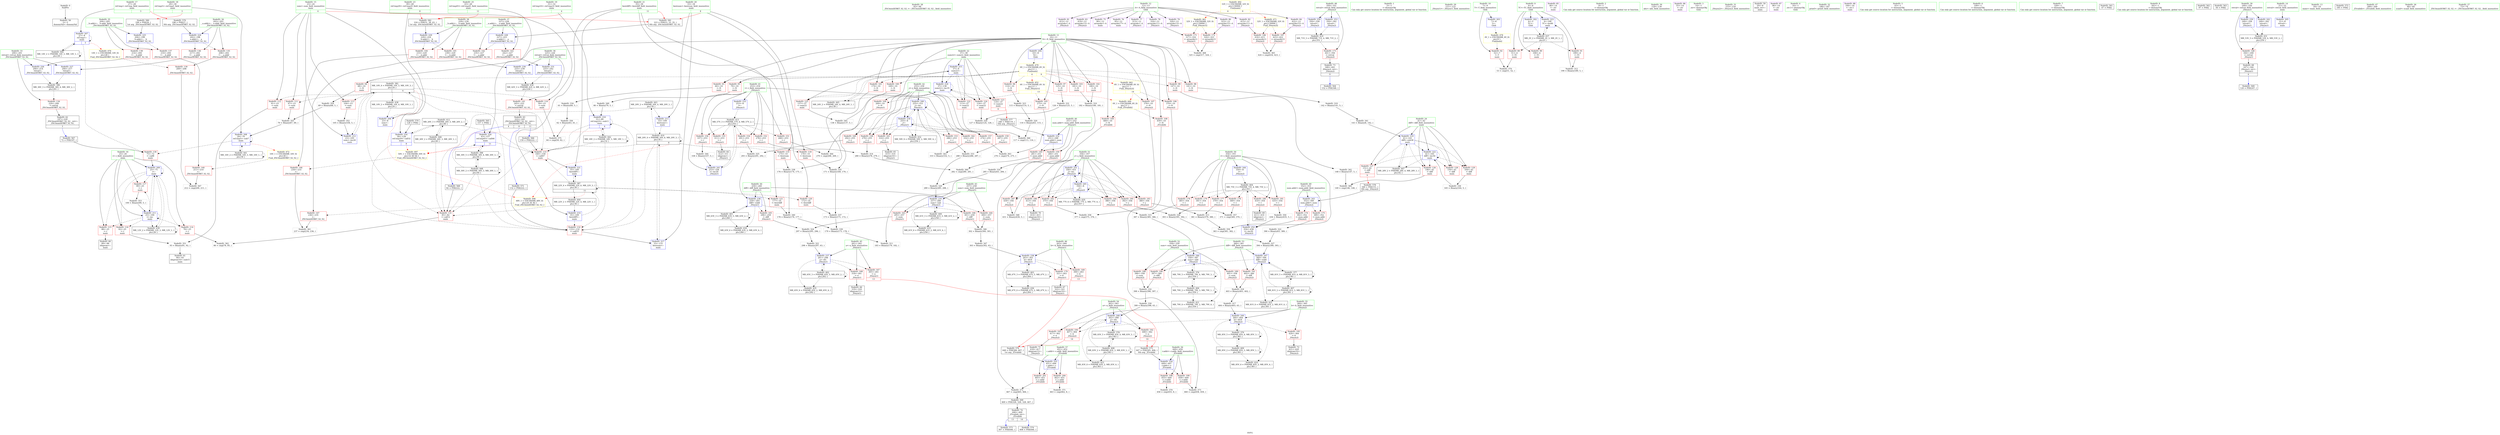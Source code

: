 digraph "SVFG" {
	label="SVFG";

	Node0x55add3f7a8c0 [shape=record,color=grey,label="{NodeID: 0\nNullPtr}"];
	Node0x55add3f7a8c0 -> Node0x55add3fb3d30[style=solid];
	Node0x55add3ff02a0 [shape=record,color=black,label="{NodeID: 443\nMR_20V_2 = PHI(MR_20V_4, MR_20V_1, )\npts\{34 \}\n}"];
	Node0x55add3ff02a0 -> Node0x55add3fb88e0[style=dashed];
	Node0x55add3ff02a0 -> Node0x55add3fb6db0[style=dashed];
	Node0x55add3fc8ea0 [shape=record,color=grey,label="{NodeID: 360\n282 = cmp(280, 281, )\n}"];
	Node0x55add3fb5de0 [shape=record,color=red,label="{NodeID: 194\n407\<--364\n\<--b\n_Z4sym2i\n|{<s0>14}}"];
	Node0x55add3fb5de0:s0 -> Node0x55add4018840[style=solid,color=red];
	Node0x55add3fb2910 [shape=record,color=red,label="{NodeID: 111\n67\<--23\n\<--sum\nmain\n}"];
	Node0x55add3fb2910 -> Node0x55add3fc8720[style=solid];
	Node0x55add3fb13f0 [shape=record,color=green,label="{NodeID: 28\n83\<--84\n_ZSt3minIiERKT_S2_S2_\<--_ZSt3minIiERKT_S2_S2__field_insensitive\n}"];
	Node0x55add3ff3e80 [shape=record,color=yellow,style=double,label="{NodeID: 471\n32V_1 = ENCHI(MR_32V_0)\npts\{130000 \}\nFun[_Z4sym2i]}"];
	Node0x55add3ff3e80 -> Node0x55add3fb5f80[style=dashed];
	Node0x55add3ff3e80 -> Node0x55add3fb6050[style=dashed];
	Node0x55add3fb7500 [shape=record,color=blue,label="{NodeID: 222\n41\<--165\ndiff\<--inc50\nmain\n}"];
	Node0x55add3fb7500 -> Node0x55add3fb84d0[style=dashed];
	Node0x55add3fb7500 -> Node0x55add3fb85a0[style=dashed];
	Node0x55add3fb7500 -> Node0x55add3fb8670[style=dashed];
	Node0x55add3fb7500 -> Node0x55add3fb8740[style=dashed];
	Node0x55add3fb7500 -> Node0x55add3fb7500[style=dashed];
	Node0x55add3fb7500 -> Node0x55add3ff16a0[style=dashed];
	Node0x55add3fb8f60 [shape=record,color=red,label="{NodeID: 139\n209\<--208\n\<--\n_ZSt3maxIiERKT_S2_S2_\n}"];
	Node0x55add3fb8f60 -> Node0x55add3fc9920[style=solid];
	Node0x55add3fb3b90 [shape=record,color=green,label="{NodeID: 56\n449\<--450\nr.addr\<--r.addr_field_insensitive\n_Z5validii\n}"];
	Node0x55add3fb3b90 -> Node0x55add3fb6120[style=solid];
	Node0x55add3fb3b90 -> Node0x55add3fb61f0[style=solid];
	Node0x55add3fb3b90 -> Node0x55add3fc0d40[style=solid];
	Node0x55add4019110 [shape=record,color=black,label="{NodeID: 582\n224 = PHI(31, 39, 43, )\n1st arg _ZSt3minIiERKT_S2_S2_ }"];
	Node0x55add4019110 -> Node0x55add3fb7ab0[style=solid];
	Node0x55add3fc6620 [shape=record,color=grey,label="{NodeID: 333\n288 = Binary(286, 287, )\n}"];
	Node0x55add3fc6620 -> Node0x55add3fc6020[style=solid];
	Node0x55add3fc0a00 [shape=record,color=blue,label="{NodeID: 250\n350\<--328\nretval\<--\n_Z4sym2i\n}"];
	Node0x55add3fc0a00 -> Node0x55add3fe8290[style=dashed];
	Node0x55add3fba620 [shape=record,color=red,label="{NodeID: 167\n305\<--261\n\<--a\n_Z4sym1i\n|{<s0>13}}"];
	Node0x55add3fba620:s0 -> Node0x55add40185a0[style=solid,color=red];
	Node0x55add3fb5280 [shape=record,color=purple,label="{NodeID: 84\n422\<--12\narrayidx15\<--A\n_Z4sym2i\n}"];
	Node0x55add3fb5280 -> Node0x55add3fb6050[style=solid];
	Node0x55add3f9c320 [shape=record,color=green,label="{NodeID: 1\n5\<--1\n\<--dummyObj\nCan only get source location for instruction, argument, global var or function.}"];
	Node0x55add3ff07a0 [shape=record,color=black,label="{NodeID: 444\nMR_22V_2 = PHI(MR_22V_4, MR_22V_1, )\npts\{36 \}\n}"];
	Node0x55add3ff07a0 -> Node0x55add3fb88e0[style=dashed];
	Node0x55add3ff07a0 -> Node0x55add3fb6e80[style=dashed];
	Node0x55add3fc9020 [shape=record,color=grey,label="{NodeID: 361\n237 = cmp(234, 236, )\n}"];
	Node0x55add3fb5eb0 [shape=record,color=red,label="{NodeID: 195\n420\<--364\n\<--b\n_Z4sym2i\n}"];
	Node0x55add3fb5eb0 -> Node0x55add3fb48c0[style=solid];
	Node0x55add3fb29e0 [shape=record,color=red,label="{NodeID: 112\n91\<--23\n\<--sum\nmain\n}"];
	Node0x55add3fb29e0 -> Node0x55add3fc8120[style=solid];
	Node0x55add3fb14c0 [shape=record,color=green,label="{NodeID: 29\n121\<--122\n_Z4sym1i\<--_Z4sym1i_field_insensitive\n}"];
	Node0x55add3ff3f60 [shape=record,color=yellow,style=double,label="{NodeID: 472\n16V_1 = ENCHI(MR_16V_0)\npts\{30 \}\nFun[_ZSt3maxIiERKT_S2_S2_]}"];
	Node0x55add3ff3f60 -> Node0x55add3fb9030[style=dashed];
	Node0x55add3fb75d0 [shape=record,color=blue,label="{NodeID: 223\n4\<--190\nTC\<--inc60\nmain\n}"];
	Node0x55add3fb75d0 -> Node0x55add3fee4a0[style=dashed];
	Node0x55add3fb9030 [shape=record,color=red,label="{NodeID: 140\n211\<--210\n\<--\n_ZSt3maxIiERKT_S2_S2_\n}"];
	Node0x55add3fb9030 -> Node0x55add3fc9920[style=solid];
	Node0x55add3fb3c60 [shape=record,color=green,label="{NodeID: 57\n451\<--452\nc.addr\<--c.addr_field_insensitive\n_Z5validii\n}"];
	Node0x55add3fb3c60 -> Node0x55add3fb62c0[style=solid];
	Node0x55add3fb3c60 -> Node0x55add3fb6390[style=solid];
	Node0x55add3fb3c60 -> Node0x55add3fc0e10[style=solid];
	Node0x55add3fc67a0 [shape=record,color=grey,label="{NodeID: 334\n61 = Binary(60, 5, )\n}"];
	Node0x55add3fc67a0 -> Node0x55add3fc88a0[style=solid];
	Node0x55add3fc0ad0 [shape=record,color=blue,label="{NodeID: 251\n356\<--431\nj\<--inc\n_Z4sym2i\n}"];
	Node0x55add3fc0ad0 -> Node0x55add3fbb250[style=dashed];
	Node0x55add3fc0ad0 -> Node0x55add3fbb320[style=dashed];
	Node0x55add3fc0ad0 -> Node0x55add3fbb3f0[style=dashed];
	Node0x55add3fc0ad0 -> Node0x55add3fbb4c0[style=dashed];
	Node0x55add3fc0ad0 -> Node0x55add3fbb590[style=dashed];
	Node0x55add3fc0ad0 -> Node0x55add3fbb660[style=dashed];
	Node0x55add3fc0ad0 -> Node0x55add3fc05f0[style=dashed];
	Node0x55add3fc0ad0 -> Node0x55add3fc0ad0[style=dashed];
	Node0x55add3fc0ad0 -> Node0x55add3fe8790[style=dashed];
	Node0x55add3fba6f0 [shape=record,color=red,label="{NodeID: 168\n318\<--261\n\<--a\n_Z4sym1i\n}"];
	Node0x55add3fba6f0 -> Node0x55add3fb43e0[style=solid];
	Node0x55add3fb5350 [shape=record,color=purple,label="{NodeID: 85\n46\<--14\n\<--.str\nmain\n}"];
	Node0x55add3f9c0e0 [shape=record,color=green,label="{NodeID: 2\n8\<--1\n\<--dummyObj\nCan only get source location for instruction, argument, global var or function.}"];
	Node0x55add3ff0ca0 [shape=record,color=black,label="{NodeID: 445\nMR_24V_2 = PHI(MR_24V_4, MR_24V_1, )\npts\{38 \}\n}"];
	Node0x55add3ff0ca0 -> Node0x55add3fb6f50[style=dashed];
	Node0x55add3fc91a0 [shape=record,color=grey,label="{NodeID: 362\n86 = cmp(78, 85, )\n}"];
	Node0x55add3fb5f80 [shape=record,color=red,label="{NodeID: 196\n416\<--415\n\<--arrayidx11\n_Z4sym2i\n}"];
	Node0x55add3fb5f80 -> Node0x55add3fc9620[style=solid];
	Node0x55add3fb2ab0 [shape=record,color=red,label="{NodeID: 113\n104\<--23\n\<--sum\nmain\n}"];
	Node0x55add3fb2ab0 -> Node0x55add3fc82a0[style=solid];
	Node0x55add3fb1590 [shape=record,color=green,label="{NodeID: 30\n129\<--130\nabs\<--abs_field_insensitive\n}"];
	Node0x55add3fb76a0 [shape=record,color=blue,label="{NodeID: 224\n202\<--198\n__a.addr\<--__a\n_ZSt3maxIiERKT_S2_S2_\n}"];
	Node0x55add3fb76a0 -> Node0x55add3fb8c20[style=dashed];
	Node0x55add3fb76a0 -> Node0x55add3fb8cf0[style=dashed];
	Node0x55add3fb9100 [shape=record,color=red,label="{NodeID: 141\n245\<--225\n\<--retval\n_ZSt3minIiERKT_S2_S2_\n}"];
	Node0x55add3fb9100 -> Node0x55add3fb4170[style=solid];
	Node0x55add3fb3d30 [shape=record,color=black,label="{NodeID: 58\n2\<--3\ndummyVal\<--dummyVal\n}"];
	Node0x55add3fc6920 [shape=record,color=grey,label="{NodeID: 335\n171 = Binary(169, 170, )\n}"];
	Node0x55add3fc6920 -> Node0x55add3fc6c20[style=solid];
	Node0x55add3fc0ba0 [shape=record,color=blue,label="{NodeID: 252\n354\<--436\ni\<--inc20\n_Z4sym2i\n}"];
	Node0x55add3fc0ba0 -> Node0x55add3fe3790[style=dashed];
	Node0x55add3fba7c0 [shape=record,color=red,label="{NodeID: 169\n306\<--263\n\<--b\n_Z4sym1i\n|{<s0>13}}"];
	Node0x55add3fba7c0:s0 -> Node0x55add4018840[style=solid,color=red];
	Node0x55add3fb5420 [shape=record,color=purple,label="{NodeID: 86\n55\<--14\n\<--.str\nmain\n}"];
	Node0x55add3f89cc0 [shape=record,color=green,label="{NodeID: 3\n14\<--1\n.str\<--dummyObj\nGlob }"];
	Node0x55add3ff11a0 [shape=record,color=black,label="{NodeID: 446\nMR_26V_2 = PHI(MR_26V_3, MR_26V_1, )\npts\{40 \}\n}"];
	Node0x55add3ff11a0 -> Node0x55add3fb88e0[style=dashed];
	Node0x55add3ff11a0 -> Node0x55add3fe5f90[style=dashed];
	Node0x55add3fc9320 [shape=record,color=grey,label="{NodeID: 363\n276 = cmp(274, 275, )\n}"];
	Node0x55add3fb6050 [shape=record,color=red,label="{NodeID: 197\n423\<--422\n\<--arrayidx15\n_Z4sym2i\n}"];
	Node0x55add3fb6050 -> Node0x55add3fc9620[style=solid];
	Node0x55add3fb2b80 [shape=record,color=red,label="{NodeID: 114\n78\<--25\n\<--i\nmain\n}"];
	Node0x55add3fb2b80 -> Node0x55add3fc91a0[style=solid];
	Node0x55add3fb1690 [shape=record,color=green,label="{NodeID: 31\n153\<--154\n_Z4sym2i\<--_Z4sym2i_field_insensitive\n}"];
	Node0x55add3fb7770 [shape=record,color=blue,label="{NodeID: 225\n204\<--199\n__b.addr\<--__b\n_ZSt3maxIiERKT_S2_S2_\n}"];
	Node0x55add3fb7770 -> Node0x55add3fb8dc0[style=dashed];
	Node0x55add3fb7770 -> Node0x55add3fb8e90[style=dashed];
	Node0x55add3fb91d0 [shape=record,color=red,label="{NodeID: 142\n235\<--227\n\<--__a.addr\n_ZSt3minIiERKT_S2_S2_\n}"];
	Node0x55add3fb91d0 -> Node0x55add3fb95e0[style=solid];
	Node0x55add3fb3e30 [shape=record,color=black,label="{NodeID: 59\n20\<--8\nmain_ret\<--\nmain\n}"];
	Node0x55add3fe8290 [shape=record,color=black,label="{NodeID: 419\nMR_71V_3 = PHI(MR_71V_4, MR_71V_2, )\npts\{351 \}\n}"];
	Node0x55add3fe8290 -> Node0x55add3fbab00[style=dashed];
	Node0x55add3fc6aa0 [shape=record,color=grey,label="{NodeID: 336\n165 = Binary(164, 5, )\n}"];
	Node0x55add3fc6aa0 -> Node0x55add3fb7500[style=solid];
	Node0x55add3fc0c70 [shape=record,color=blue,label="{NodeID: 253\n350\<--342\nretval\<--\n_Z4sym2i\n}"];
	Node0x55add3fc0c70 -> Node0x55add3fe8290[style=dashed];
	Node0x55add3fba890 [shape=record,color=red,label="{NodeID: 170\n321\<--263\n\<--b\n_Z4sym1i\n}"];
	Node0x55add3fba890 -> Node0x55add3fb44b0[style=solid];
	Node0x55add3fb54f0 [shape=record,color=purple,label="{NodeID: 87\n96\<--14\n\<--.str\nmain\n}"];
	Node0x55add3f79b40 [shape=record,color=green,label="{NodeID: 4\n16\<--1\n.str.1\<--dummyObj\nGlob }"];
	Node0x55add3ff16a0 [shape=record,color=black,label="{NodeID: 447\nMR_28V_2 = PHI(MR_28V_4, MR_28V_1, )\npts\{42 \}\n}"];
	Node0x55add3ff16a0 -> Node0x55add3fb7290[style=dashed];
	Node0x55add3fc94a0 [shape=record,color=grey,label="{NodeID: 364\n270 = cmp(268, 269, )\n}"];
	Node0x55add3fb6120 [shape=record,color=red,label="{NodeID: 198\n455\<--449\n\<--r.addr\n_Z5validii\n}"];
	Node0x55add3fb6120 -> Node0x55add3fc9da0[style=solid];
	Node0x55add3fb7c60 [shape=record,color=red,label="{NodeID: 115\n88\<--25\n\<--i\nmain\n}"];
	Node0x55add3fb7c60 -> Node0x55add3fb3f00[style=solid];
	Node0x55add3fb1790 [shape=record,color=green,label="{NodeID: 32\n186\<--187\nprintf\<--printf_field_insensitive\n}"];
	Node0x55add3bc4120 [shape=record,color=black,label="{NodeID: 309\n469 = PHI(328, 328, 328, 467, )\n}"];
	Node0x55add3bc4120 -> Node0x55add3fb4a60[style=solid];
	Node0x55add3fb7840 [shape=record,color=blue,label="{NodeID: 226\n200\<--214\nretval\<--\n_ZSt3maxIiERKT_S2_S2_\n}"];
	Node0x55add3fb7840 -> Node0x55add3fe0f90[style=dashed];
	Node0x55add3fb92a0 [shape=record,color=red,label="{NodeID: 143\n242\<--227\n\<--__a.addr\n_ZSt3minIiERKT_S2_S2_\n}"];
	Node0x55add3fb92a0 -> Node0x55add3fbfa90[style=solid];
	Node0x55add3fb3f00 [shape=record,color=black,label="{NodeID: 60\n89\<--88\nidxprom\<--\nmain\n}"];
	Node0x55add3fe8790 [shape=record,color=black,label="{NodeID: 420\nMR_77V_6 = PHI(MR_77V_2, MR_77V_4, )\npts\{357 \}\n}"];
	Node0x55add3fc6c20 [shape=record,color=grey,label="{NodeID: 337\n173 = Binary(171, 172, )\n}"];
	Node0x55add3fc6c20 -> Node0x55add3fc6f20[style=solid];
	Node0x55add3fc0d40 [shape=record,color=blue,label="{NodeID: 254\n449\<--447\nr.addr\<--r\n_Z5validii\n}"];
	Node0x55add3fc0d40 -> Node0x55add3fb6120[style=dashed];
	Node0x55add3fc0d40 -> Node0x55add3fb61f0[style=dashed];
	Node0x55add3fba960 [shape=record,color=red,label="{NodeID: 171\n317\<--316\n\<--arrayidx11\n_Z4sym1i\n}"];
	Node0x55add3fba960 -> Node0x55add3fc9aa0[style=solid];
	Node0x55add3fb55c0 [shape=record,color=purple,label="{NodeID: 88\n184\<--16\n\<--.str.1\nmain\n}"];
	Node0x55add3f89d90 [shape=record,color=green,label="{NodeID: 5\n63\<--1\n\<--dummyObj\nCan only get source location for instruction, argument, global var or function.}"];
	Node0x55add3ff1ba0 [shape=record,color=black,label="{NodeID: 448\nMR_30V_2 = PHI(MR_30V_3, MR_30V_1, )\npts\{44 \}\n}"];
	Node0x55add3ff1ba0 -> Node0x55add3fb88e0[style=dashed];
	Node0x55add3ff1ba0 -> Node0x55add3fb89b0[style=dashed];
	Node0x55add3ff1ba0 -> Node0x55add3fb7360[style=dashed];
	Node0x55add3ff1ba0 -> Node0x55add3fe1990[style=dashed];
	Node0x55add3ff1ba0 -> Node0x55add3ff1ba0[style=dashed];
	Node0x55add3fc9620 [shape=record,color=grey,label="{NodeID: 365\n424 = cmp(416, 423, )\n}"];
	Node0x55add3fb61f0 [shape=record,color=red,label="{NodeID: 199\n458\<--449\n\<--r.addr\n_Z5validii\n}"];
	Node0x55add3fb61f0 -> Node0x55add3fca220[style=solid];
	Node0x55add3fb7cf0 [shape=record,color=red,label="{NodeID: 116\n92\<--25\n\<--i\nmain\n}"];
	Node0x55add3fb7cf0 -> Node0x55add3fc8120[style=solid];
	Node0x55add3fb1890 [shape=record,color=green,label="{NodeID: 33\n200\<--201\nretval\<--retval_field_insensitive\n_ZSt3maxIiERKT_S2_S2_\n}"];
	Node0x55add3fb1890 -> Node0x55add3fb8b50[style=solid];
	Node0x55add3fb1890 -> Node0x55add3fb7840[style=solid];
	Node0x55add3fb1890 -> Node0x55add3fb7910[style=solid];
	Node0x55add3ff4310 [shape=record,color=yellow,style=double,label="{NodeID: 476\n14V_1 = ENCHI(MR_14V_0)\npts\{28 \}\nFun[_ZSt3maxIiERKT_S2_S2_]}"];
	Node0x55add3ff4310 -> Node0x55add3fb8f60[style=dashed];
	Node0x55add3fc43a0 [shape=record,color=grey,label="{NodeID: 310\n182 = Binary(180, 181, )\n}"];
	Node0x55add3fc43a0 -> Node0x55add3fc4520[style=solid];
	Node0x55add3fb7910 [shape=record,color=blue,label="{NodeID: 227\n200\<--217\nretval\<--\n_ZSt3maxIiERKT_S2_S2_\n}"];
	Node0x55add3fb7910 -> Node0x55add3fe0f90[style=dashed];
	Node0x55add3fb9370 [shape=record,color=red,label="{NodeID: 144\n233\<--229\n\<--__b.addr\n_ZSt3minIiERKT_S2_S2_\n}"];
	Node0x55add3fb9370 -> Node0x55add3fb9510[style=solid];
	Node0x55add3fb3fd0 [shape=record,color=black,label="{NodeID: 61\n94\<--93\nidxprom16\<--sub15\nmain\n}"];
	Node0x55add3fd8790 [shape=record,color=black,label="{NodeID: 421\nMR_79V_6 = PHI(MR_79V_2, MR_79V_4, )\npts\{359 \}\n}"];
	Node0x55add3fc6da0 [shape=record,color=grey,label="{NodeID: 338\n176 = Binary(174, 175, )\n}"];
	Node0x55add3fc6da0 -> Node0x55add3fc70a0[style=solid];
	Node0x55add3fc0e10 [shape=record,color=blue,label="{NodeID: 255\n451\<--448\nc.addr\<--c\n_Z5validii\n}"];
	Node0x55add3fc0e10 -> Node0x55add3fb62c0[style=dashed];
	Node0x55add3fc0e10 -> Node0x55add3fb6390[style=dashed];
	Node0x55add3fbaa30 [shape=record,color=red,label="{NodeID: 172\n324\<--323\n\<--arrayidx15\n_Z4sym1i\n}"];
	Node0x55add3fbaa30 -> Node0x55add3fc9aa0[style=solid];
	Node0x55add3fb5690 [shape=record,color=red,label="{NodeID: 89\n51\<--4\n\<--TC\nmain\n}"];
	Node0x55add3fb5690 -> Node0x55add3fca3a0[style=solid];
	Node0x55add3fafac0 [shape=record,color=green,label="{NodeID: 6\n109\<--1\n\<--dummyObj\nCan only get source location for instruction, argument, global var or function.}"];
	Node0x55add3ff20a0 [shape=record,color=yellow,style=double,label="{NodeID: 449\n6V_1 = ENCHI(MR_6V_0)\npts\{11 \}\nFun[_Z5validii]}"];
	Node0x55add3ff20a0 -> Node0x55add3fb26a0[style=dashed];
	Node0x55add3ff20a0 -> Node0x55add3fb2770[style=dashed];
	Node0x55add3fc97a0 [shape=record,color=grey,label="{NodeID: 366\n117 = cmp(113, 116, )\n}"];
	Node0x55add3fb62c0 [shape=record,color=red,label="{NodeID: 200\n462\<--451\n\<--c.addr\n_Z5validii\n}"];
	Node0x55add3fb62c0 -> Node0x55add3fc9f20[style=solid];
	Node0x55add3fb7d80 [shape=record,color=red,label="{NodeID: 117\n99\<--25\n\<--i\nmain\n}"];
	Node0x55add3fb7d80 -> Node0x55add3fc8420[style=solid];
	Node0x55add3fb1960 [shape=record,color=green,label="{NodeID: 34\n202\<--203\n__a.addr\<--__a.addr_field_insensitive\n_ZSt3maxIiERKT_S2_S2_\n}"];
	Node0x55add3fb1960 -> Node0x55add3fb8c20[style=solid];
	Node0x55add3fb1960 -> Node0x55add3fb8cf0[style=solid];
	Node0x55add3fb1960 -> Node0x55add3fb76a0[style=solid];
	Node0x55add3fc4520 [shape=record,color=grey,label="{NodeID: 311\n183 = Binary(179, 182, )\n}"];
	Node0x55add3fb79e0 [shape=record,color=blue,label="{NodeID: 228\n227\<--223\n__a.addr\<--__a\n_ZSt3minIiERKT_S2_S2_\n}"];
	Node0x55add3fb79e0 -> Node0x55add3fb91d0[style=dashed];
	Node0x55add3fb79e0 -> Node0x55add3fb92a0[style=dashed];
	Node0x55add3fb9440 [shape=record,color=red,label="{NodeID: 145\n239\<--229\n\<--__b.addr\n_ZSt3minIiERKT_S2_S2_\n}"];
	Node0x55add3fb9440 -> Node0x55add3fb7b80[style=solid];
	Node0x55add3fb40a0 [shape=record,color=black,label="{NodeID: 62\n197\<--220\n_ZSt3maxIiERKT_S2_S2__ret\<--\n_ZSt3maxIiERKT_S2_S2_\n|{<s0>3}}"];
	Node0x55add3fb40a0:s0 -> Node0x55add4017b20[style=solid,color=blue];
	Node0x55add3fd8c90 [shape=record,color=black,label="{NodeID: 422\nMR_81V_6 = PHI(MR_81V_2, MR_81V_4, )\npts\{361 \}\n}"];
	Node0x55add3fc6f20 [shape=record,color=grey,label="{NodeID: 339\n179 = Binary(173, 178, )\n}"];
	Node0x55add3fc6f20 -> Node0x55add3fc4520[style=solid];
	Node0x55add3fbab00 [shape=record,color=red,label="{NodeID: 173\n441\<--350\n\<--retval\n_Z4sym2i\n}"];
	Node0x55add3fbab00 -> Node0x55add3fb4990[style=solid];
	Node0x55add3fb5760 [shape=record,color=red,label="{NodeID: 90\n168\<--4\n\<--TC\nmain\n}"];
	Node0x55add3fafb50 [shape=record,color=green,label="{NodeID: 7\n328\<--1\n\<--dummyObj\nCan only get source location for instruction, argument, global var or function.}"];
	Node0x55add3fc9920 [shape=record,color=grey,label="{NodeID: 367\n212 = cmp(209, 211, )\n}"];
	Node0x55add3fb6390 [shape=record,color=red,label="{NodeID: 201\n465\<--451\n\<--c.addr\n_Z5validii\n}"];
	Node0x55add3fb6390 -> Node0x55add3fca0a0[style=solid];
	Node0x55add3fb7e50 [shape=record,color=red,label="{NodeID: 118\n170\<--33\n\<--bestsum\nmain\n}"];
	Node0x55add3fb7e50 -> Node0x55add3fc6920[style=solid];
	Node0x55add3fb1a30 [shape=record,color=green,label="{NodeID: 35\n204\<--205\n__b.addr\<--__b.addr_field_insensitive\n_ZSt3maxIiERKT_S2_S2_\n}"];
	Node0x55add3fb1a30 -> Node0x55add3fb8dc0[style=solid];
	Node0x55add3fb1a30 -> Node0x55add3fb8e90[style=solid];
	Node0x55add3fb1a30 -> Node0x55add3fb7770[style=solid];
	Node0x55add4017430 [shape=record,color=black,label="{NodeID: 561\n47 = PHI()\n}"];
	Node0x55add3ff4500 [shape=record,color=yellow,style=double,label="{NodeID: 478\n4V_1 = ENCHI(MR_4V_0)\npts\{9 \}\nFun[main]}"];
	Node0x55add3ff4500 -> Node0x55add3fb5900[style=dashed];
	Node0x55add3fc46a0 [shape=record,color=grey,label="{NodeID: 312\n190 = Binary(189, 5, )\n}"];
	Node0x55add3fc46a0 -> Node0x55add3fb75d0[style=solid];
	Node0x55add3fb7ab0 [shape=record,color=blue,label="{NodeID: 229\n229\<--224\n__b.addr\<--__b\n_ZSt3minIiERKT_S2_S2_\n}"];
	Node0x55add3fb7ab0 -> Node0x55add3fb9370[style=dashed];
	Node0x55add3fb7ab0 -> Node0x55add3fb9440[style=dashed];
	Node0x55add3fb9510 [shape=record,color=red,label="{NodeID: 146\n234\<--233\n\<--\n_ZSt3minIiERKT_S2_S2_\n}"];
	Node0x55add3fb9510 -> Node0x55add3fc9020[style=solid];
	Node0x55add3fb4170 [shape=record,color=black,label="{NodeID: 63\n222\<--245\n_ZSt3minIiERKT_S2_S2__ret\<--\n_ZSt3minIiERKT_S2_S2_\n|{<s0>4|<s1>8|<s2>11}}"];
	Node0x55add3fb4170:s0 -> Node0x55add4017e60[style=solid,color=blue];
	Node0x55add3fb4170:s1 -> Node0x55add4018110[style=solid,color=blue];
	Node0x55add3fb4170:s2 -> Node0x55add4017990[style=solid,color=blue];
	Node0x55add3fd8d80 [shape=record,color=black,label="{NodeID: 423\nMR_83V_6 = PHI(MR_83V_2, MR_83V_4, )\npts\{363 \}\n}"];
	Node0x55add3fc70a0 [shape=record,color=grey,label="{NodeID: 340\n178 = Binary(176, 177, )\n}"];
	Node0x55add3fc70a0 -> Node0x55add3fc6f20[style=solid];
	Node0x55add3fbabd0 [shape=record,color=red,label="{NodeID: 174\n382\<--352\n\<--num.addr\n_Z4sym2i\n}"];
	Node0x55add3fbabd0 -> Node0x55add3fc8d20[style=solid];
	Node0x55add3fb5830 [shape=record,color=red,label="{NodeID: 91\n189\<--4\n\<--TC\nmain\n}"];
	Node0x55add3fb5830 -> Node0x55add3fc46a0[style=solid];
	Node0x55add3fafe00 [shape=record,color=green,label="{NodeID: 8\n342\<--1\n\<--dummyObj\nCan only get source location for instruction, argument, global var or function.}"];
	Node0x55add3fc9aa0 [shape=record,color=grey,label="{NodeID: 368\n325 = cmp(317, 324, )\n}"];
	Node0x55add3fb6460 [shape=record,color=blue,label="{NodeID: 202\n4\<--5\nTC\<--\nGlob }"];
	Node0x55add3fb6460 -> Node0x55add3fee4a0[style=dashed];
	Node0x55add3fb7f20 [shape=record,color=red,label="{NodeID: 119\n175\<--33\n\<--bestsum\nmain\n}"];
	Node0x55add3fb7f20 -> Node0x55add3fc6da0[style=solid];
	Node0x55add3fb1b00 [shape=record,color=green,label="{NodeID: 36\n225\<--226\nretval\<--retval_field_insensitive\n_ZSt3minIiERKT_S2_S2_\n}"];
	Node0x55add3fb1b00 -> Node0x55add3fb9100[style=solid];
	Node0x55add3fb1b00 -> Node0x55add3fb7b80[style=solid];
	Node0x55add3fb1b00 -> Node0x55add3fbfa90[style=solid];
	Node0x55add4017530 [shape=record,color=black,label="{NodeID: 562\n97 = PHI()\n}"];
	Node0x55add3ff45e0 [shape=record,color=yellow,style=double,label="{NodeID: 479\n6V_1 = ENCHI(MR_6V_0)\npts\{11 \}\nFun[main]|{|<s11>6|<s12>9}}"];
	Node0x55add3ff45e0 -> Node0x55add3fb59d0[style=dashed];
	Node0x55add3ff45e0 -> Node0x55add3fb5aa0[style=dashed];
	Node0x55add3ff45e0 -> Node0x55add3fb5b70[style=dashed];
	Node0x55add3ff45e0 -> Node0x55add3fb2d00[style=dashed];
	Node0x55add3ff45e0 -> Node0x55add3fb2dd0[style=dashed];
	Node0x55add3ff45e0 -> Node0x55add3fb2ea0[style=dashed];
	Node0x55add3ff45e0 -> Node0x55add3fb2f70[style=dashed];
	Node0x55add3ff45e0 -> Node0x55add3fb3040[style=dashed];
	Node0x55add3ff45e0 -> Node0x55add3fb3110[style=dashed];
	Node0x55add3ff45e0 -> Node0x55add3fb31e0[style=dashed];
	Node0x55add3ff45e0 -> Node0x55add3fb32b0[style=dashed];
	Node0x55add3ff45e0:s11 -> Node0x55add3ff2d80[style=dashed,color=red];
	Node0x55add3ff45e0:s12 -> Node0x55add3ff3670[style=dashed,color=red];
	Node0x55add3fe0f90 [shape=record,color=black,label="{NodeID: 396\nMR_36V_3 = PHI(MR_36V_4, MR_36V_2, )\npts\{201 \}\n}"];
	Node0x55add3fe0f90 -> Node0x55add3fb8b50[style=dashed];
	Node0x55add3fc4820 [shape=record,color=grey,label="{NodeID: 313\n381 = Binary(379, 380, )\n}"];
	Node0x55add3fc4820 -> Node0x55add3fc8d20[style=solid];
	Node0x55add3fb7b80 [shape=record,color=blue,label="{NodeID: 230\n225\<--239\nretval\<--\n_ZSt3minIiERKT_S2_S2_\n}"];
	Node0x55add3fb7b80 -> Node0x55add3fec1a0[style=dashed];
	Node0x55add3fb95e0 [shape=record,color=red,label="{NodeID: 147\n236\<--235\n\<--\n_ZSt3minIiERKT_S2_S2_\n}"];
	Node0x55add3fb95e0 -> Node0x55add3fc9020[style=solid];
	Node0x55add3fb4240 [shape=record,color=black,label="{NodeID: 64\n312\<--311\nidxprom\<--\n_Z4sym1i\n}"];
	Node0x55add3fd8e70 [shape=record,color=black,label="{NodeID: 424\nMR_85V_6 = PHI(MR_85V_2, MR_85V_4, )\npts\{365 \}\n}"];
	Node0x55add3fc7220 [shape=record,color=grey,label="{NodeID: 341\n143 = Binary(8, 142, )\n}"];
	Node0x55add3fc7220 -> Node0x55add3fb7290[style=solid];
	Node0x55add3fbaca0 [shape=record,color=red,label="{NodeID: 175\n389\<--352\n\<--num.addr\n_Z4sym2i\n}"];
	Node0x55add3fbaca0 -> Node0x55add3fc55a0[style=solid];
	Node0x55add3fb5900 [shape=record,color=red,label="{NodeID: 92\n52\<--7\n\<--T\nmain\n}"];
	Node0x55add3fb5900 -> Node0x55add3fca3a0[style=solid];
	Node0x55add3fafe90 [shape=record,color=green,label="{NodeID: 9\n4\<--6\nTC\<--TC_field_insensitive\nGlob }"];
	Node0x55add3fafe90 -> Node0x55add3fb5690[style=solid];
	Node0x55add3fafe90 -> Node0x55add3fb5760[style=solid];
	Node0x55add3fafe90 -> Node0x55add3fb5830[style=solid];
	Node0x55add3fafe90 -> Node0x55add3fb6460[style=solid];
	Node0x55add3fafe90 -> Node0x55add3fb75d0[style=solid];
	Node0x55add3ff2d80 [shape=record,color=yellow,style=double,label="{NodeID: 452\n6V_1 = ENCHI(MR_6V_0)\npts\{11 \}\nFun[_Z4sym1i]|{|<s2>13}}"];
	Node0x55add3ff2d80 -> Node0x55add3fb3380[style=dashed];
	Node0x55add3ff2d80 -> Node0x55add3fb3450[style=dashed];
	Node0x55add3ff2d80:s2 -> Node0x55add3ff20a0[style=dashed,color=red];
	Node0x55add3fc9c20 [shape=record,color=grey,label="{NodeID: 369\n149 = cmp(146, 148, )\n}"];
	Node0x55add3fb6530 [shape=record,color=blue,label="{NodeID: 203\n7\<--8\nT\<--\nGlob }"];
	Node0x55add3fb6530 -> Node0x55add3ff4500[style=dashed];
	Node0x55add3fb7ff0 [shape=record,color=red,label="{NodeID: 120\n172\<--35\n\<--bestdiff\nmain\n}"];
	Node0x55add3fb7ff0 -> Node0x55add3fc6c20[style=solid];
	Node0x55add3fb1bd0 [shape=record,color=green,label="{NodeID: 37\n227\<--228\n__a.addr\<--__a.addr_field_insensitive\n_ZSt3minIiERKT_S2_S2_\n}"];
	Node0x55add3fb1bd0 -> Node0x55add3fb91d0[style=solid];
	Node0x55add3fb1bd0 -> Node0x55add3fb92a0[style=solid];
	Node0x55add3fb1bd0 -> Node0x55add3fb79e0[style=solid];
	Node0x55add4017630 [shape=record,color=black,label="{NodeID: 563\n56 = PHI()\n}"];
	Node0x55add3fc49a0 [shape=record,color=grey,label="{NodeID: 314\n280 = Binary(278, 279, )\n}"];
	Node0x55add3fc49a0 -> Node0x55add3fc8ea0[style=solid];
	Node0x55add3fbfa90 [shape=record,color=blue,label="{NodeID: 231\n225\<--242\nretval\<--\n_ZSt3minIiERKT_S2_S2_\n}"];
	Node0x55add3fbfa90 -> Node0x55add3fec1a0[style=dashed];
	Node0x55add3fb96b0 [shape=record,color=red,label="{NodeID: 148\n344\<--249\n\<--retval\n_Z4sym1i\n}"];
	Node0x55add3fb96b0 -> Node0x55add3fb4580[style=solid];
	Node0x55add3fb4310 [shape=record,color=black,label="{NodeID: 65\n315\<--314\nidxprom10\<--\n_Z4sym1i\n}"];
	Node0x55add3fc73a0 [shape=record,color=grey,label="{NodeID: 342\n148 = Binary(147, 5, )\n}"];
	Node0x55add3fc73a0 -> Node0x55add3fc9c20[style=solid];
	Node0x55add3fbad70 [shape=record,color=red,label="{NodeID: 176\n369\<--354\n\<--i\n_Z4sym2i\n}"];
	Node0x55add3fbad70 -> Node0x55add3fc8a20[style=solid];
	Node0x55add3fb59d0 [shape=record,color=red,label="{NodeID: 93\n60\<--10\n\<--N\nmain\n}"];
	Node0x55add3fb59d0 -> Node0x55add3fc67a0[style=solid];
	Node0x55add3faff20 [shape=record,color=green,label="{NodeID: 10\n7\<--9\nT\<--T_field_insensitive\nGlob }"];
	Node0x55add3faff20 -> Node0x55add3fb5900[style=solid];
	Node0x55add3faff20 -> Node0x55add3fb6530[style=solid];
	Node0x55add3fc9da0 [shape=record,color=grey,label="{NodeID: 370\n456 = cmp(455, 8, )\n}"];
	Node0x55add3fb6630 [shape=record,color=blue,label="{NodeID: 204\n10\<--8\nN\<--\nGlob }"];
	Node0x55add3fb6630 -> Node0x55add3ff45e0[style=dashed];
	Node0x55add3fb80c0 [shape=record,color=red,label="{NodeID: 121\n177\<--35\n\<--bestdiff\nmain\n}"];
	Node0x55add3fb80c0 -> Node0x55add3fc70a0[style=solid];
	Node0x55add3fb1ca0 [shape=record,color=green,label="{NodeID: 38\n229\<--230\n__b.addr\<--__b.addr_field_insensitive\n_ZSt3minIiERKT_S2_S2_\n}"];
	Node0x55add3fb1ca0 -> Node0x55add3fb9370[style=solid];
	Node0x55add3fb1ca0 -> Node0x55add3fb9440[style=solid];
	Node0x55add3fb1ca0 -> Node0x55add3fb7ab0[style=solid];
	Node0x55add4017730 [shape=record,color=black,label="{NodeID: 564\n152 = PHI(348, )\n}"];
	Node0x55add3fe1990 [shape=record,color=black,label="{NodeID: 398\nMR_30V_5 = PHI(MR_30V_4, MR_30V_3, )\npts\{44 \}\n}"];
	Node0x55add3fe1990 -> Node0x55add3fb7360[style=dashed];
	Node0x55add3fe1990 -> Node0x55add3fe1990[style=dashed];
	Node0x55add3fe1990 -> Node0x55add3ff1ba0[style=dashed];
	Node0x55add3fc4b20 [shape=record,color=grey,label="{NodeID: 315\n387 = Binary(385, 386, )\n}"];
	Node0x55add3fc4b20 -> Node0x55add3fc06c0[style=solid];
	Node0x55add3fbfb60 [shape=record,color=blue,label="{NodeID: 232\n251\<--248\nnum.addr\<--num\n_Z4sym1i\n}"];
	Node0x55add3fbfb60 -> Node0x55add3fb9780[style=dashed];
	Node0x55add3fbfb60 -> Node0x55add3fb9850[style=dashed];
	Node0x55add3fb9780 [shape=record,color=red,label="{NodeID: 149\n281\<--251\n\<--num.addr\n_Z4sym1i\n}"];
	Node0x55add3fb9780 -> Node0x55add3fc8ea0[style=solid];
	Node0x55add3fb43e0 [shape=record,color=black,label="{NodeID: 66\n319\<--318\nidxprom12\<--\n_Z4sym1i\n}"];
	Node0x55add3fc7520 [shape=record,color=grey,label="{NodeID: 343\n333 = Binary(332, 5, )\n}"];
	Node0x55add3fc7520 -> Node0x55add3fc01e0[style=solid];
	Node0x55add3fbae40 [shape=record,color=red,label="{NodeID: 177\n379\<--354\n\<--i\n_Z4sym2i\n}"];
	Node0x55add3fbae40 -> Node0x55add3fc4820[style=solid];
	Node0x55add3fb5aa0 [shape=record,color=red,label="{NodeID: 94\n68\<--10\n\<--N\nmain\n}"];
	Node0x55add3fb5aa0 -> Node0x55add3fc85a0[style=solid];
	Node0x55add3faffb0 [shape=record,color=green,label="{NodeID: 11\n10\<--11\nN\<--N_field_insensitive\nGlob }"];
	Node0x55add3faffb0 -> Node0x55add3fb59d0[style=solid];
	Node0x55add3faffb0 -> Node0x55add3fb5aa0[style=solid];
	Node0x55add3faffb0 -> Node0x55add3fb5b70[style=solid];
	Node0x55add3faffb0 -> Node0x55add3fb2d00[style=solid];
	Node0x55add3faffb0 -> Node0x55add3fb2dd0[style=solid];
	Node0x55add3faffb0 -> Node0x55add3fb2ea0[style=solid];
	Node0x55add3faffb0 -> Node0x55add3fb2f70[style=solid];
	Node0x55add3faffb0 -> Node0x55add3fb3040[style=solid];
	Node0x55add3faffb0 -> Node0x55add3fb3110[style=solid];
	Node0x55add3faffb0 -> Node0x55add3fb31e0[style=solid];
	Node0x55add3faffb0 -> Node0x55add3fb32b0[style=solid];
	Node0x55add3faffb0 -> Node0x55add3fb3380[style=solid];
	Node0x55add3faffb0 -> Node0x55add3fb3450[style=solid];
	Node0x55add3faffb0 -> Node0x55add3fb2500[style=solid];
	Node0x55add3faffb0 -> Node0x55add3fb25d0[style=solid];
	Node0x55add3faffb0 -> Node0x55add3fb26a0[style=solid];
	Node0x55add3faffb0 -> Node0x55add3fb2770[style=solid];
	Node0x55add3faffb0 -> Node0x55add3fb6630[style=solid];
	Node0x55add3fc9f20 [shape=record,color=grey,label="{NodeID: 371\n463 = cmp(462, 8, )\n}"];
	Node0x55add3fb6730 [shape=record,color=blue,label="{NodeID: 205\n21\<--8\nretval\<--\nmain\n}"];
	Node0x55add3fb8190 [shape=record,color=red,label="{NodeID: 122\n113\<--37\n\<--sum22\nmain\n}"];
	Node0x55add3fb8190 -> Node0x55add3fc97a0[style=solid];
	Node0x55add3fb1d70 [shape=record,color=green,label="{NodeID: 39\n249\<--250\nretval\<--retval_field_insensitive\n_Z4sym1i\n}"];
	Node0x55add3fb1d70 -> Node0x55add3fb96b0[style=solid];
	Node0x55add3fb1d70 -> Node0x55add3fc0110[style=solid];
	Node0x55add3fb1d70 -> Node0x55add3fc0380[style=solid];
	Node0x55add4017890 [shape=record,color=black,label="{NodeID: 565\n157 = PHI()\n}"];
	Node0x55add4017890 -> Node0x55add3fb7360[style=solid];
	Node0x55add3fc4ca0 [shape=record,color=grey,label="{NodeID: 316\n285 = Binary(63, 284, )\n}"];
	Node0x55add3fc4ca0 -> Node0x55add3fc6020[style=solid];
	Node0x55add3fbfc30 [shape=record,color=blue,label="{NodeID: 233\n253\<--8\ni\<--\n_Z4sym1i\n}"];
	Node0x55add3fbfc30 -> Node0x55add3fe6490[style=dashed];
	Node0x55add3fb9850 [shape=record,color=red,label="{NodeID: 150\n284\<--251\n\<--num.addr\n_Z4sym1i\n}"];
	Node0x55add3fb9850 -> Node0x55add3fc4ca0[style=solid];
	Node0x55add3fb44b0 [shape=record,color=black,label="{NodeID: 67\n322\<--321\nidxprom14\<--\n_Z4sym1i\n}"];
	Node0x55add3fc76a0 [shape=record,color=grey,label="{NodeID: 344\n338 = Binary(337, 5, )\n}"];
	Node0x55add3fc76a0 -> Node0x55add3fc02b0[style=solid];
	Node0x55add3fbaf10 [shape=record,color=red,label="{NodeID: 178\n385\<--354\n\<--i\n_Z4sym2i\n}"];
	Node0x55add3fbaf10 -> Node0x55add3fc4b20[style=solid];
	Node0x55add3fb5b70 [shape=record,color=red,label="{NodeID: 95\n79\<--10\n\<--N\nmain\n}"];
	Node0x55add3fb5b70 -> Node0x55add3fc7e20[style=solid];
	Node0x55add3fb07f0 [shape=record,color=green,label="{NodeID: 12\n12\<--13\nA\<--A_field_insensitive\nGlob }"];
	Node0x55add3fb07f0 -> Node0x55add3fb4b30[style=solid];
	Node0x55add3fb07f0 -> Node0x55add3fb4c00[style=solid];
	Node0x55add3fb07f0 -> Node0x55add3fb4cd0[style=solid];
	Node0x55add3fb07f0 -> Node0x55add3fb4da0[style=solid];
	Node0x55add3fb07f0 -> Node0x55add3fb4e70[style=solid];
	Node0x55add3fb07f0 -> Node0x55add3fb4f40[style=solid];
	Node0x55add3fb07f0 -> Node0x55add3fb5010[style=solid];
	Node0x55add3fb07f0 -> Node0x55add3fb50e0[style=solid];
	Node0x55add3fb07f0 -> Node0x55add3fb51b0[style=solid];
	Node0x55add3fb07f0 -> Node0x55add3fb5280[style=solid];
	Node0x55add3fca0a0 [shape=record,color=grey,label="{NodeID: 372\n467 = cmp(465, 466, )\n}"];
	Node0x55add3fca0a0 -> Node0x55add3bc4120[style=solid];
	Node0x55add3fb6800 [shape=record,color=blue,label="{NodeID: 206\n23\<--8\nsum\<--\nmain\n}"];
	Node0x55add3fb6800 -> Node0x55add3fda990[style=dashed];
	Node0x55add3fb8260 [shape=record,color=red,label="{NodeID: 123\n119\<--37\n\<--sum22\nmain\n|{<s0>6}}"];
	Node0x55add3fb8260:s0 -> Node0x55add40189c0[style=solid,color=red];
	Node0x55add3fb1e40 [shape=record,color=green,label="{NodeID: 40\n251\<--252\nnum.addr\<--num.addr_field_insensitive\n_Z4sym1i\n}"];
	Node0x55add3fb1e40 -> Node0x55add3fb9780[style=solid];
	Node0x55add3fb1e40 -> Node0x55add3fb9850[style=solid];
	Node0x55add3fb1e40 -> Node0x55add3fbfb60[style=solid];
	Node0x55add4017990 [shape=record,color=black,label="{NodeID: 566\n159 = PHI(222, )\n}"];
	Node0x55add4017990 -> Node0x55add3fb8a80[style=solid];
	Node0x55add3fe2390 [shape=record,color=black,label="{NodeID: 400\nMR_61V_3 = PHI(MR_61V_5, MR_61V_2, )\npts\{258 \}\n}"];
	Node0x55add3fe2390 -> Node0x55add3fbfdd0[style=dashed];
	Node0x55add3fe2390 -> Node0x55add3fe2390[style=dashed];
	Node0x55add3fe2390 -> Node0x55add3fed0a0[style=dashed];
	Node0x55add3fc4e20 [shape=record,color=grey,label="{NodeID: 317\n404 = Binary(403, 63, )\n}"];
	Node0x55add3fc4e20 -> Node0x55add3fc0930[style=solid];
	Node0x55add3fbfd00 [shape=record,color=blue,label="{NodeID: 234\n255\<--8\nj\<--\n_Z4sym1i\n}"];
	Node0x55add3fbfd00 -> Node0x55add3fb9e00[style=dashed];
	Node0x55add3fbfd00 -> Node0x55add3fb9ed0[style=dashed];
	Node0x55add3fbfd00 -> Node0x55add3fb9fa0[style=dashed];
	Node0x55add3fbfd00 -> Node0x55add3fba070[style=dashed];
	Node0x55add3fbfd00 -> Node0x55add3fba140[style=dashed];
	Node0x55add3fbfd00 -> Node0x55add3fba210[style=dashed];
	Node0x55add3fbfd00 -> Node0x55add3fbfd00[style=dashed];
	Node0x55add3fbfd00 -> Node0x55add3fc01e0[style=dashed];
	Node0x55add3fbfd00 -> Node0x55add3fecba0[style=dashed];
	Node0x55add3fb9920 [shape=record,color=red,label="{NodeID: 151\n268\<--253\n\<--i\n_Z4sym1i\n}"];
	Node0x55add3fb9920 -> Node0x55add3fc94a0[style=solid];
	Node0x55add3fb4580 [shape=record,color=black,label="{NodeID: 68\n247\<--344\n_Z4sym1i_ret\<--\n_Z4sym1i\n|{<s0>6}}"];
	Node0x55add3fb4580:s0 -> Node0x55add4017f30[style=solid,color=blue];
	Node0x55add3fc7820 [shape=record,color=grey,label="{NodeID: 345\n138 = Binary(137, 5, )\n}"];
	Node0x55add3fc7820 -> Node0x55add3fb71c0[style=solid];
	Node0x55add3fbafe0 [shape=record,color=red,label="{NodeID: 179\n391\<--354\n\<--i\n_Z4sym2i\n}"];
	Node0x55add3fbafe0 -> Node0x55add3fc5ba0[style=solid];
	Node0x55add3fb2d00 [shape=record,color=red,label="{NodeID: 96\n114\<--10\n\<--N\nmain\n}"];
	Node0x55add3fb2d00 -> Node0x55add3fc5720[style=solid];
	Node0x55add3fb0880 [shape=record,color=green,label="{NodeID: 13\n18\<--19\nmain\<--main_field_insensitive\n}"];
	Node0x55add3fca220 [shape=record,color=grey,label="{NodeID: 373\n460 = cmp(458, 459, )\n}"];
	Node0x55add3fb68d0 [shape=record,color=blue,label="{NodeID: 207\n27\<--8\nref.tmp\<--\nmain\n|{|<s3>3}}"];
	Node0x55add3fb68d0 -> Node0x55add3fb8810[style=dashed];
	Node0x55add3fb68d0 -> Node0x55add3fb68d0[style=dashed];
	Node0x55add3fb68d0 -> Node0x55add3fef3a0[style=dashed];
	Node0x55add3fb68d0:s3 -> Node0x55add3ff4310[style=dashed,color=red];
	Node0x55add3fb8330 [shape=record,color=red,label="{NodeID: 124\n124\<--37\n\<--sum22\nmain\n}"];
	Node0x55add3fb8330 -> Node0x55add3fc5ea0[style=solid];
	Node0x55add3fb1f10 [shape=record,color=green,label="{NodeID: 41\n253\<--254\ni\<--i_field_insensitive\n_Z4sym1i\n}"];
	Node0x55add3fb1f10 -> Node0x55add3fb9920[style=solid];
	Node0x55add3fb1f10 -> Node0x55add3fb99f0[style=solid];
	Node0x55add3fb1f10 -> Node0x55add3fb9ac0[style=solid];
	Node0x55add3fb1f10 -> Node0x55add3fb9b90[style=solid];
	Node0x55add3fb1f10 -> Node0x55add3fb9c60[style=solid];
	Node0x55add3fb1f10 -> Node0x55add3fb9d30[style=solid];
	Node0x55add3fb1f10 -> Node0x55add3fbfc30[style=solid];
	Node0x55add3fb1f10 -> Node0x55add3fc02b0[style=solid];
	Node0x55add4017b20 [shape=record,color=black,label="{NodeID: 567\n72 = PHI(197, )\n}"];
	Node0x55add4017b20 -> Node0x55add3fb8810[style=solid];
	Node0x55add3fe2890 [shape=record,color=black,label="{NodeID: 401\nMR_63V_3 = PHI(MR_63V_5, MR_63V_2, )\npts\{260 \}\n}"];
	Node0x55add3fe2890 -> Node0x55add3fbfea0[style=dashed];
	Node0x55add3fe2890 -> Node0x55add3fe2890[style=dashed];
	Node0x55add3fe2890 -> Node0x55add3fed5a0[style=dashed];
	Node0x55add3fc4fa0 [shape=record,color=grey,label="{NodeID: 318\n403 = Binary(401, 402, )\n}"];
	Node0x55add3fc4fa0 -> Node0x55add3fc4e20[style=solid];
	Node0x55add3fbfdd0 [shape=record,color=blue,label="{NodeID: 235\n257\<--289\nsum\<--sub\n_Z4sym1i\n}"];
	Node0x55add3fbfdd0 -> Node0x55add3fba2e0[style=dashed];
	Node0x55add3fbfdd0 -> Node0x55add3fba3b0[style=dashed];
	Node0x55add3fbfdd0 -> Node0x55add3fe2390[style=dashed];
	Node0x55add3fbfdd0 -> Node0x55add3fed0a0[style=dashed];
	Node0x55add3fb99f0 [shape=record,color=red,label="{NodeID: 152\n278\<--253\n\<--i\n_Z4sym1i\n}"];
	Node0x55add3fb99f0 -> Node0x55add3fc49a0[style=solid];
	Node0x55add3fb4650 [shape=record,color=black,label="{NodeID: 69\n411\<--410\nidxprom\<--\n_Z4sym2i\n}"];
	Node0x55add3fc79a0 [shape=record,color=grey,label="{NodeID: 346\n302 = Binary(300, 301, )\n}"];
	Node0x55add3fc79a0 -> Node0x55add3fc7b20[style=solid];
	Node0x55add3fbb0b0 [shape=record,color=red,label="{NodeID: 180\n410\<--354\n\<--i\n_Z4sym2i\n}"];
	Node0x55add3fbb0b0 -> Node0x55add3fb4650[style=solid];
	Node0x55add3fb2dd0 [shape=record,color=red,label="{NodeID: 97\n125\<--10\n\<--N\nmain\n}"];
	Node0x55add3fb2dd0 -> Node0x55add3fc6320[style=solid];
	Node0x55add3fb0910 [shape=record,color=green,label="{NodeID: 14\n21\<--22\nretval\<--retval_field_insensitive\nmain\n}"];
	Node0x55add3fb0910 -> Node0x55add3fb6730[style=solid];
	Node0x55add3fca3a0 [shape=record,color=grey,label="{NodeID: 374\n53 = cmp(51, 52, )\n}"];
	Node0x55add3fb69a0 [shape=record,color=blue,label="{NodeID: 208\n29\<--70\nref.tmp5\<--sub7\nmain\n|{|<s3>3}}"];
	Node0x55add3fb69a0 -> Node0x55add3fb8810[style=dashed];
	Node0x55add3fb69a0 -> Node0x55add3fb69a0[style=dashed];
	Node0x55add3fb69a0 -> Node0x55add3fef8a0[style=dashed];
	Node0x55add3fb69a0:s3 -> Node0x55add3ff3f60[style=dashed,color=red];
	Node0x55add3fb8400 [shape=record,color=red,label="{NodeID: 125\n137\<--37\n\<--sum22\nmain\n}"];
	Node0x55add3fb8400 -> Node0x55add3fc7820[style=solid];
	Node0x55add3fb1fe0 [shape=record,color=green,label="{NodeID: 42\n255\<--256\nj\<--j_field_insensitive\n_Z4sym1i\n}"];
	Node0x55add3fb1fe0 -> Node0x55add3fb9e00[style=solid];
	Node0x55add3fb1fe0 -> Node0x55add3fb9ed0[style=solid];
	Node0x55add3fb1fe0 -> Node0x55add3fb9fa0[style=solid];
	Node0x55add3fb1fe0 -> Node0x55add3fba070[style=solid];
	Node0x55add3fb1fe0 -> Node0x55add3fba140[style=solid];
	Node0x55add3fb1fe0 -> Node0x55add3fba210[style=solid];
	Node0x55add3fb1fe0 -> Node0x55add3fbfd00[style=solid];
	Node0x55add3fb1fe0 -> Node0x55add3fc01e0[style=solid];
	Node0x55add4017e60 [shape=record,color=black,label="{NodeID: 568\n82 = PHI(222, )\n}"];
	Node0x55add4017e60 -> Node0x55add3fb88e0[style=solid];
	Node0x55add3fe2d90 [shape=record,color=black,label="{NodeID: 402\nMR_65V_3 = PHI(MR_65V_5, MR_65V_2, )\npts\{262 \}\n}"];
	Node0x55add3fe2d90 -> Node0x55add3fbff70[style=dashed];
	Node0x55add3fe2d90 -> Node0x55add3fe2d90[style=dashed];
	Node0x55add3fe2d90 -> Node0x55add3fedaa0[style=dashed];
	Node0x55add3fc5120 [shape=record,color=grey,label="{NodeID: 319\n142 = Binary(141, 5, )\n}"];
	Node0x55add3fc5120 -> Node0x55add3fc7220[style=solid];
	Node0x55add3fbfea0 [shape=record,color=blue,label="{NodeID: 236\n259\<--293\ndiff\<--sub6\n_Z4sym1i\n}"];
	Node0x55add3fbfea0 -> Node0x55add3fba480[style=dashed];
	Node0x55add3fbfea0 -> Node0x55add3fba550[style=dashed];
	Node0x55add3fbfea0 -> Node0x55add3fe2890[style=dashed];
	Node0x55add3fbfea0 -> Node0x55add3fed5a0[style=dashed];
	Node0x55add3fb9ac0 [shape=record,color=red,label="{NodeID: 153\n286\<--253\n\<--i\n_Z4sym1i\n}"];
	Node0x55add3fb9ac0 -> Node0x55add3fc6620[style=solid];
	Node0x55add3fb4720 [shape=record,color=black,label="{NodeID: 70\n414\<--413\nidxprom10\<--\n_Z4sym2i\n}"];
	Node0x55add3fec1a0 [shape=record,color=black,label="{NodeID: 430\nMR_42V_3 = PHI(MR_42V_4, MR_42V_2, )\npts\{226 \}\n}"];
	Node0x55add3fec1a0 -> Node0x55add3fb9100[style=dashed];
	Node0x55add3fc7b20 [shape=record,color=grey,label="{NodeID: 347\n303 = Binary(302, 63, )\n}"];
	Node0x55add3fc7b20 -> Node0x55add3fc0040[style=solid];
	Node0x55add3fbb180 [shape=record,color=red,label="{NodeID: 181\n435\<--354\n\<--i\n_Z4sym2i\n}"];
	Node0x55add3fbb180 -> Node0x55add3fc7fa0[style=solid];
	Node0x55add3fb2ea0 [shape=record,color=red,label="{NodeID: 98\n141\<--10\n\<--N\nmain\n}"];
	Node0x55add3fb2ea0 -> Node0x55add3fc5120[style=solid];
	Node0x55add3fb09a0 [shape=record,color=green,label="{NodeID: 15\n23\<--24\nsum\<--sum_field_insensitive\nmain\n|{|<s6>4}}"];
	Node0x55add3fb09a0 -> Node0x55add3fb2840[style=solid];
	Node0x55add3fb09a0 -> Node0x55add3fb2910[style=solid];
	Node0x55add3fb09a0 -> Node0x55add3fb29e0[style=solid];
	Node0x55add3fb09a0 -> Node0x55add3fb2ab0[style=solid];
	Node0x55add3fb09a0 -> Node0x55add3fb6800[style=solid];
	Node0x55add3fb09a0 -> Node0x55add3fb6ce0[style=solid];
	Node0x55add3fb09a0:s6 -> Node0x55add4018e30[style=solid,color=red];
	Node0x55add3fca520 [shape=record,color=grey,label="{NodeID: 375\n64 = cmp(59, 62, )\n}"];
	Node0x55add3fb6a70 [shape=record,color=blue,label="{NodeID: 209\n25\<--75\ni\<--\nmain\n}"];
	Node0x55add3fb6a70 -> Node0x55add3fb2b80[style=dashed];
	Node0x55add3fb6a70 -> Node0x55add3fb7c60[style=dashed];
	Node0x55add3fb6a70 -> Node0x55add3fb7cf0[style=dashed];
	Node0x55add3fb6a70 -> Node0x55add3fb7d80[style=dashed];
	Node0x55add3fb6a70 -> Node0x55add3fb6a70[style=dashed];
	Node0x55add3fb6a70 -> Node0x55add3fb6c10[style=dashed];
	Node0x55add3fb6a70 -> Node0x55add3feeea0[style=dashed];
	Node0x55add3fb84d0 [shape=record,color=red,label="{NodeID: 126\n146\<--41\n\<--diff\nmain\n}"];
	Node0x55add3fb84d0 -> Node0x55add3fc9c20[style=solid];
	Node0x55add3fb20b0 [shape=record,color=green,label="{NodeID: 43\n257\<--258\nsum\<--sum_field_insensitive\n_Z4sym1i\n}"];
	Node0x55add3fb20b0 -> Node0x55add3fba2e0[style=solid];
	Node0x55add3fb20b0 -> Node0x55add3fba3b0[style=solid];
	Node0x55add3fb20b0 -> Node0x55add3fbfdd0[style=solid];
	Node0x55add4017f30 [shape=record,color=black,label="{NodeID: 569\n120 = PHI(247, )\n}"];
	Node0x55add3fe3290 [shape=record,color=black,label="{NodeID: 403\nMR_67V_3 = PHI(MR_67V_5, MR_67V_2, )\npts\{264 \}\n}"];
	Node0x55add3fe3290 -> Node0x55add3fc0040[style=dashed];
	Node0x55add3fe3290 -> Node0x55add3fe3290[style=dashed];
	Node0x55add3fe3290 -> Node0x55add3fedfa0[style=dashed];
	Node0x55add3fc52a0 [shape=record,color=grey,label="{NodeID: 320\n116 = Binary(63, 115, )\n}"];
	Node0x55add3fc52a0 -> Node0x55add3fc97a0[style=solid];
	Node0x55add3fbff70 [shape=record,color=blue,label="{NodeID: 237\n261\<--298\na\<--div\n_Z4sym1i\n}"];
	Node0x55add3fbff70 -> Node0x55add3fba620[style=dashed];
	Node0x55add3fbff70 -> Node0x55add3fba6f0[style=dashed];
	Node0x55add3fbff70 -> Node0x55add3fe2d90[style=dashed];
	Node0x55add3fbff70 -> Node0x55add3fedaa0[style=dashed];
	Node0x55add3fb9b90 [shape=record,color=red,label="{NodeID: 154\n291\<--253\n\<--i\n_Z4sym1i\n}"];
	Node0x55add3fb9b90 -> Node0x55add3fc5a20[style=solid];
	Node0x55add3fb47f0 [shape=record,color=black,label="{NodeID: 71\n418\<--417\nidxprom12\<--\n_Z4sym2i\n}"];
	Node0x55add3fec6a0 [shape=record,color=black,label="{NodeID: 431\nMR_53V_3 = PHI(MR_53V_4, MR_53V_2, )\npts\{250 \}\n}"];
	Node0x55add3fec6a0 -> Node0x55add3fb96b0[style=dashed];
	Node0x55add3fc7ca0 [shape=record,color=grey,label="{NodeID: 348\n431 = Binary(430, 5, )\n}"];
	Node0x55add3fc7ca0 -> Node0x55add3fc0ad0[style=solid];
	Node0x55add3fbb250 [shape=record,color=red,label="{NodeID: 182\n375\<--356\n\<--j\n_Z4sym2i\n}"];
	Node0x55add3fbb250 -> Node0x55add3fc8ba0[style=solid];
	Node0x55add3fb2f70 [shape=record,color=red,label="{NodeID: 99\n147\<--10\n\<--N\nmain\n}"];
	Node0x55add3fb2f70 -> Node0x55add3fc73a0[style=solid];
	Node0x55add3fb0a30 [shape=record,color=green,label="{NodeID: 16\n25\<--26\ni\<--i_field_insensitive\nmain\n}"];
	Node0x55add3fb0a30 -> Node0x55add3fb2b80[style=solid];
	Node0x55add3fb0a30 -> Node0x55add3fb7c60[style=solid];
	Node0x55add3fb0a30 -> Node0x55add3fb7cf0[style=solid];
	Node0x55add3fb0a30 -> Node0x55add3fb7d80[style=solid];
	Node0x55add3fb0a30 -> Node0x55add3fb6a70[style=solid];
	Node0x55add3fb0a30 -> Node0x55add3fb6c10[style=solid];
	Node0x55add3fd8fa0 [shape=record,color=black,label="{NodeID: 376\nMR_79V_5 = PHI(MR_79V_4, MR_79V_3, )\npts\{359 \}\n}"];
	Node0x55add3fd8fa0 -> Node0x55add3fc06c0[style=dashed];
	Node0x55add3fd8fa0 -> Node0x55add3fd8fa0[style=dashed];
	Node0x55add3fd8fa0 -> Node0x55add3fe4190[style=dashed];
	Node0x55add3fb6b40 [shape=record,color=blue,label="{NodeID: 210\n31\<--80\nref.tmp10\<--sub11\nmain\n|{|<s5>4}}"];
	Node0x55add3fb6b40 -> Node0x55add3fb88e0[style=dashed];
	Node0x55add3fb6b40 -> Node0x55add3fb89b0[style=dashed];
	Node0x55add3fb6b40 -> Node0x55add3fb8a80[style=dashed];
	Node0x55add3fb6b40 -> Node0x55add3fb6b40[style=dashed];
	Node0x55add3fb6b40 -> Node0x55add3fefda0[style=dashed];
	Node0x55add3fb6b40:s5 -> Node0x55add3ff55d0[style=dashed,color=red];
	Node0x55add3fb85a0 [shape=record,color=red,label="{NodeID: 127\n151\<--41\n\<--diff\nmain\n|{<s0>9}}"];
	Node0x55add3fb85a0:s0 -> Node0x55add4018ad0[style=solid,color=red];
	Node0x55add3fb2180 [shape=record,color=green,label="{NodeID: 44\n259\<--260\ndiff\<--diff_field_insensitive\n_Z4sym1i\n}"];
	Node0x55add3fb2180 -> Node0x55add3fba480[style=solid];
	Node0x55add3fb2180 -> Node0x55add3fba550[style=solid];
	Node0x55add3fb2180 -> Node0x55add3fbfea0[style=solid];
	Node0x55add4018040 [shape=record,color=black,label="{NodeID: 570\n128 = PHI()\n}"];
	Node0x55add4018040 -> Node0x55add3fb7020[style=solid];
	Node0x55add3fe3790 [shape=record,color=black,label="{NodeID: 404\nMR_75V_3 = PHI(MR_75V_4, MR_75V_2, )\npts\{355 \}\n}"];
	Node0x55add3fe3790 -> Node0x55add3fbad70[style=dashed];
	Node0x55add3fe3790 -> Node0x55add3fbae40[style=dashed];
	Node0x55add3fe3790 -> Node0x55add3fbaf10[style=dashed];
	Node0x55add3fe3790 -> Node0x55add3fbafe0[style=dashed];
	Node0x55add3fe3790 -> Node0x55add3fbb0b0[style=dashed];
	Node0x55add3fe3790 -> Node0x55add3fbb180[style=dashed];
	Node0x55add3fe3790 -> Node0x55add3fc0ba0[style=dashed];
	Node0x55add3fc5420 [shape=record,color=grey,label="{NodeID: 321\n298 = Binary(297, 63, )\n}"];
	Node0x55add3fc5420 -> Node0x55add3fbff70[style=solid];
	Node0x55add3fc0040 [shape=record,color=blue,label="{NodeID: 238\n263\<--303\nb\<--div9\n_Z4sym1i\n}"];
	Node0x55add3fc0040 -> Node0x55add3fba7c0[style=dashed];
	Node0x55add3fc0040 -> Node0x55add3fba890[style=dashed];
	Node0x55add3fc0040 -> Node0x55add3fe3290[style=dashed];
	Node0x55add3fc0040 -> Node0x55add3fedfa0[style=dashed];
	Node0x55add3fb9c60 [shape=record,color=red,label="{NodeID: 155\n311\<--253\n\<--i\n_Z4sym1i\n}"];
	Node0x55add3fb9c60 -> Node0x55add3fb4240[style=solid];
	Node0x55add3fb48c0 [shape=record,color=black,label="{NodeID: 72\n421\<--420\nidxprom14\<--\n_Z4sym2i\n}"];
	Node0x55add3fecba0 [shape=record,color=black,label="{NodeID: 432\nMR_59V_6 = PHI(MR_59V_2, MR_59V_4, )\npts\{256 \}\n}"];
	Node0x55add3fc7e20 [shape=record,color=grey,label="{NodeID: 349\n80 = Binary(79, 5, )\n}"];
	Node0x55add3fc7e20 -> Node0x55add3fb6b40[style=solid];
	Node0x55add3fbb320 [shape=record,color=red,label="{NodeID: 183\n380\<--356\n\<--j\n_Z4sym2i\n}"];
	Node0x55add3fbb320 -> Node0x55add3fc4820[style=solid];
	Node0x55add3fb3040 [shape=record,color=red,label="{NodeID: 100\n169\<--10\n\<--N\nmain\n}"];
	Node0x55add3fb3040 -> Node0x55add3fc6920[style=solid];
	Node0x55add3fb0b00 [shape=record,color=green,label="{NodeID: 17\n27\<--28\nref.tmp\<--ref.tmp_field_insensitive\nmain\n|{|<s1>3}}"];
	Node0x55add3fb0b00 -> Node0x55add3fb68d0[style=solid];
	Node0x55add3fb0b00:s1 -> Node0x55add4018be0[style=solid,color=red];
	Node0x55add3fd9090 [shape=record,color=black,label="{NodeID: 377\nMR_81V_5 = PHI(MR_81V_4, MR_81V_3, )\npts\{361 \}\n}"];
	Node0x55add3fd9090 -> Node0x55add3fc0790[style=dashed];
	Node0x55add3fd9090 -> Node0x55add3fd9090[style=dashed];
	Node0x55add3fd9090 -> Node0x55add3fe4690[style=dashed];
	Node0x55add3fb6c10 [shape=record,color=blue,label="{NodeID: 211\n25\<--100\ni\<--inc\nmain\n}"];
	Node0x55add3fb6c10 -> Node0x55add3fb2b80[style=dashed];
	Node0x55add3fb6c10 -> Node0x55add3fb7c60[style=dashed];
	Node0x55add3fb6c10 -> Node0x55add3fb7cf0[style=dashed];
	Node0x55add3fb6c10 -> Node0x55add3fb7d80[style=dashed];
	Node0x55add3fb6c10 -> Node0x55add3fb6a70[style=dashed];
	Node0x55add3fb6c10 -> Node0x55add3fb6c10[style=dashed];
	Node0x55add3fb6c10 -> Node0x55add3feeea0[style=dashed];
	Node0x55add3fb8670 [shape=record,color=red,label="{NodeID: 128\n156\<--41\n\<--diff\nmain\n}"];
	Node0x55add3fb2250 [shape=record,color=green,label="{NodeID: 45\n261\<--262\na\<--a_field_insensitive\n_Z4sym1i\n}"];
	Node0x55add3fb2250 -> Node0x55add3fba620[style=solid];
	Node0x55add3fb2250 -> Node0x55add3fba6f0[style=solid];
	Node0x55add3fb2250 -> Node0x55add3fbff70[style=solid];
	Node0x55add4018110 [shape=record,color=black,label="{NodeID: 571\n132 = PHI(222, )\n}"];
	Node0x55add4018110 -> Node0x55add3fb89b0[style=solid];
	Node0x55add3fc55a0 [shape=record,color=grey,label="{NodeID: 322\n390 = Binary(63, 389, )\n}"];
	Node0x55add3fc55a0 -> Node0x55add3fc5d20[style=solid];
	Node0x55add3fc0110 [shape=record,color=blue,label="{NodeID: 239\n249\<--328\nretval\<--\n_Z4sym1i\n}"];
	Node0x55add3fc0110 -> Node0x55add3fec6a0[style=dashed];
	Node0x55add3fb9d30 [shape=record,color=red,label="{NodeID: 156\n337\<--253\n\<--i\n_Z4sym1i\n}"];
	Node0x55add3fb9d30 -> Node0x55add3fc76a0[style=solid];
	Node0x55add3fb4990 [shape=record,color=black,label="{NodeID: 73\n348\<--441\n_Z4sym2i_ret\<--\n_Z4sym2i\n|{<s0>9}}"];
	Node0x55add3fb4990:s0 -> Node0x55add4017730[style=solid,color=blue];
	Node0x55add3fed0a0 [shape=record,color=black,label="{NodeID: 433\nMR_61V_6 = PHI(MR_61V_2, MR_61V_4, )\npts\{258 \}\n}"];
	Node0x55add3fc7fa0 [shape=record,color=grey,label="{NodeID: 350\n436 = Binary(435, 5, )\n}"];
	Node0x55add3fc7fa0 -> Node0x55add3fc0ba0[style=solid];
	Node0x55add3fbb3f0 [shape=record,color=red,label="{NodeID: 184\n386\<--356\n\<--j\n_Z4sym2i\n}"];
	Node0x55add3fbb3f0 -> Node0x55add3fc4b20[style=solid];
	Node0x55add3fb3110 [shape=record,color=red,label="{NodeID: 101\n174\<--10\n\<--N\nmain\n}"];
	Node0x55add3fb3110 -> Node0x55add3fc6da0[style=solid];
	Node0x55add3fb0bd0 [shape=record,color=green,label="{NodeID: 18\n29\<--30\nref.tmp5\<--ref.tmp5_field_insensitive\nmain\n|{|<s1>3}}"];
	Node0x55add3fb0bd0 -> Node0x55add3fb69a0[style=solid];
	Node0x55add3fb0bd0:s1 -> Node0x55add4018cf0[style=solid,color=red];
	Node0x55add3ff3590 [shape=record,color=yellow,style=double,label="{NodeID: 461\n32V_1 = ENCHI(MR_32V_0)\npts\{130000 \}\nFun[_Z4sym1i]}"];
	Node0x55add3ff3590 -> Node0x55add3fba960[style=dashed];
	Node0x55add3ff3590 -> Node0x55add3fbaa30[style=dashed];
	Node0x55add3fd9590 [shape=record,color=black,label="{NodeID: 378\nMR_83V_5 = PHI(MR_83V_4, MR_83V_3, )\npts\{363 \}\n}"];
	Node0x55add3fd9590 -> Node0x55add3fc0860[style=dashed];
	Node0x55add3fd9590 -> Node0x55add3fd9590[style=dashed];
	Node0x55add3fd9590 -> Node0x55add3fe4b90[style=dashed];
	Node0x55add3fb6ce0 [shape=record,color=blue,label="{NodeID: 212\n23\<--105\nsum\<--inc20\nmain\n}"];
	Node0x55add3fb6ce0 -> Node0x55add3fda990[style=dashed];
	Node0x55add3fb8740 [shape=record,color=red,label="{NodeID: 129\n164\<--41\n\<--diff\nmain\n}"];
	Node0x55add3fb8740 -> Node0x55add3fc6aa0[style=solid];
	Node0x55add3fb2320 [shape=record,color=green,label="{NodeID: 46\n263\<--264\nb\<--b_field_insensitive\n_Z4sym1i\n}"];
	Node0x55add3fb2320 -> Node0x55add3fba7c0[style=solid];
	Node0x55add3fb2320 -> Node0x55add3fba890[style=solid];
	Node0x55add3fb2320 -> Node0x55add3fc0040[style=solid];
	Node0x55add40182b0 [shape=record,color=black,label="{NodeID: 572\n185 = PHI()\n}"];
	Node0x55add3fe4190 [shape=record,color=black,label="{NodeID: 406\nMR_79V_2 = PHI(MR_79V_3, MR_79V_1, )\npts\{359 \}\n}"];
	Node0x55add3fe4190 -> Node0x55add3fc06c0[style=dashed];
	Node0x55add3fe4190 -> Node0x55add3fd8fa0[style=dashed];
	Node0x55add3fe4190 -> Node0x55add3fe4190[style=dashed];
	Node0x55add3fe4190 -> Node0x55add3fd8790[style=dashed];
	Node0x55add3fc5720 [shape=record,color=grey,label="{NodeID: 323\n115 = Binary(114, 5, )\n}"];
	Node0x55add3fc5720 -> Node0x55add3fc52a0[style=solid];
	Node0x55add3fc01e0 [shape=record,color=blue,label="{NodeID: 240\n255\<--333\nj\<--inc\n_Z4sym1i\n}"];
	Node0x55add3fc01e0 -> Node0x55add3fb9e00[style=dashed];
	Node0x55add3fc01e0 -> Node0x55add3fb9ed0[style=dashed];
	Node0x55add3fc01e0 -> Node0x55add3fb9fa0[style=dashed];
	Node0x55add3fc01e0 -> Node0x55add3fba070[style=dashed];
	Node0x55add3fc01e0 -> Node0x55add3fba140[style=dashed];
	Node0x55add3fc01e0 -> Node0x55add3fba210[style=dashed];
	Node0x55add3fc01e0 -> Node0x55add3fbfd00[style=dashed];
	Node0x55add3fc01e0 -> Node0x55add3fc01e0[style=dashed];
	Node0x55add3fc01e0 -> Node0x55add3fecba0[style=dashed];
	Node0x55add3fb9e00 [shape=record,color=red,label="{NodeID: 157\n274\<--255\n\<--j\n_Z4sym1i\n}"];
	Node0x55add3fb9e00 -> Node0x55add3fc9320[style=solid];
	Node0x55add3fb4a60 [shape=record,color=black,label="{NodeID: 74\n446\<--469\n_Z5validii_ret\<--\n_Z5validii\n|{<s0>13|<s1>14}}"];
	Node0x55add3fb4a60:s0 -> Node0x55add4018380[style=solid,color=blue];
	Node0x55add3fb4a60:s1 -> Node0x55add4018490[style=solid,color=blue];
	Node0x55add3fed5a0 [shape=record,color=black,label="{NodeID: 434\nMR_63V_6 = PHI(MR_63V_2, MR_63V_4, )\npts\{260 \}\n}"];
	Node0x55add3fc8120 [shape=record,color=grey,label="{NodeID: 351\n93 = Binary(91, 92, )\n}"];
	Node0x55add3fc8120 -> Node0x55add3fb3fd0[style=solid];
	Node0x55add3fbb4c0 [shape=record,color=red,label="{NodeID: 185\n392\<--356\n\<--j\n_Z4sym2i\n}"];
	Node0x55add3fbb4c0 -> Node0x55add3fc5ba0[style=solid];
	Node0x55add3fb31e0 [shape=record,color=red,label="{NodeID: 102\n180\<--10\n\<--N\nmain\n}"];
	Node0x55add3fb31e0 -> Node0x55add3fc43a0[style=solid];
	Node0x55add3fb0ca0 [shape=record,color=green,label="{NodeID: 19\n31\<--32\nref.tmp10\<--ref.tmp10_field_insensitive\nmain\n|{|<s1>4}}"];
	Node0x55add3fb0ca0 -> Node0x55add3fb6b40[style=solid];
	Node0x55add3fb0ca0:s1 -> Node0x55add4019110[style=solid,color=red];
	Node0x55add3ff3670 [shape=record,color=yellow,style=double,label="{NodeID: 462\n6V_1 = ENCHI(MR_6V_0)\npts\{11 \}\nFun[_Z4sym2i]|{|<s2>14}}"];
	Node0x55add3ff3670 -> Node0x55add3fb2500[style=dashed];
	Node0x55add3ff3670 -> Node0x55add3fb25d0[style=dashed];
	Node0x55add3ff3670:s2 -> Node0x55add3ff20a0[style=dashed,color=red];
	Node0x55add3fd9a90 [shape=record,color=black,label="{NodeID: 379\nMR_85V_5 = PHI(MR_85V_4, MR_85V_3, )\npts\{365 \}\n}"];
	Node0x55add3fd9a90 -> Node0x55add3fc0930[style=dashed];
	Node0x55add3fd9a90 -> Node0x55add3fd9a90[style=dashed];
	Node0x55add3fd9a90 -> Node0x55add3fe5090[style=dashed];
	Node0x55add3fb6db0 [shape=record,color=blue,label="{NodeID: 213\n33\<--109\nbestsum\<--\nmain\n}"];
	Node0x55add3fb6db0 -> Node0x55add3fe5590[style=dashed];
	Node0x55add3fb8810 [shape=record,color=red,label="{NodeID: 130\n75\<--72\n\<--call8\nmain\n}"];
	Node0x55add3fb8810 -> Node0x55add3fb6a70[style=solid];
	Node0x55add3fb23f0 [shape=record,color=green,label="{NodeID: 47\n308\<--309\n_Z5validii\<--_Z5validii_field_insensitive\n}"];
	Node0x55add4018380 [shape=record,color=black,label="{NodeID: 573\n307 = PHI(446, )\n}"];
	Node0x55add3fe4690 [shape=record,color=black,label="{NodeID: 407\nMR_81V_2 = PHI(MR_81V_3, MR_81V_1, )\npts\{361 \}\n}"];
	Node0x55add3fe4690 -> Node0x55add3fc0790[style=dashed];
	Node0x55add3fe4690 -> Node0x55add3fd9090[style=dashed];
	Node0x55add3fe4690 -> Node0x55add3fe4690[style=dashed];
	Node0x55add3fe4690 -> Node0x55add3fd8c90[style=dashed];
	Node0x55add3fc58a0 [shape=record,color=grey,label="{NodeID: 324\n297 = Binary(295, 296, )\n}"];
	Node0x55add3fc58a0 -> Node0x55add3fc5420[style=solid];
	Node0x55add3fc02b0 [shape=record,color=blue,label="{NodeID: 241\n253\<--338\ni\<--inc20\n_Z4sym1i\n}"];
	Node0x55add3fc02b0 -> Node0x55add3fe6490[style=dashed];
	Node0x55add3fb9ed0 [shape=record,color=red,label="{NodeID: 158\n279\<--255\n\<--j\n_Z4sym1i\n}"];
	Node0x55add3fb9ed0 -> Node0x55add3fc49a0[style=solid];
	Node0x55add3fb4b30 [shape=record,color=purple,label="{NodeID: 75\n90\<--12\narrayidx\<--A\nmain\n}"];
	Node0x55add3fedaa0 [shape=record,color=black,label="{NodeID: 435\nMR_65V_6 = PHI(MR_65V_2, MR_65V_4, )\npts\{262 \}\n}"];
	Node0x55add3fc82a0 [shape=record,color=grey,label="{NodeID: 352\n105 = Binary(104, 5, )\n}"];
	Node0x55add3fc82a0 -> Node0x55add3fb6ce0[style=solid];
	Node0x55add3fbb590 [shape=record,color=red,label="{NodeID: 186\n413\<--356\n\<--j\n_Z4sym2i\n}"];
	Node0x55add3fbb590 -> Node0x55add3fb4720[style=solid];
	Node0x55add3fb32b0 [shape=record,color=red,label="{NodeID: 103\n181\<--10\n\<--N\nmain\n}"];
	Node0x55add3fb32b0 -> Node0x55add3fc43a0[style=solid];
	Node0x55add3fb0d70 [shape=record,color=green,label="{NodeID: 20\n33\<--34\nbestsum\<--bestsum_field_insensitive\nmain\n|{|<s4>8}}"];
	Node0x55add3fb0d70 -> Node0x55add3fb7e50[style=solid];
	Node0x55add3fb0d70 -> Node0x55add3fb7f20[style=solid];
	Node0x55add3fb0d70 -> Node0x55add3fb6db0[style=solid];
	Node0x55add3fb0d70 -> Node0x55add3fb70f0[style=solid];
	Node0x55add3fb0d70:s4 -> Node0x55add4018e30[style=solid,color=red];
	Node0x55add3fb6e80 [shape=record,color=blue,label="{NodeID: 214\n35\<--109\nbestdiff\<--\nmain\n}"];
	Node0x55add3fb6e80 -> Node0x55add3fb89b0[style=dashed];
	Node0x55add3fb6e80 -> Node0x55add3fbcd80[style=dashed];
	Node0x55add3fb88e0 [shape=record,color=red,label="{NodeID: 131\n85\<--82\n\<--call12\nmain\n}"];
	Node0x55add3fb88e0 -> Node0x55add3fc91a0[style=solid];
	Node0x55add3fb3510 [shape=record,color=green,label="{NodeID: 48\n350\<--351\nretval\<--retval_field_insensitive\n_Z4sym2i\n}"];
	Node0x55add3fb3510 -> Node0x55add3fbab00[style=solid];
	Node0x55add3fb3510 -> Node0x55add3fc0a00[style=solid];
	Node0x55add3fb3510 -> Node0x55add3fc0c70[style=solid];
	Node0x55add4018490 [shape=record,color=black,label="{NodeID: 574\n408 = PHI(446, )\n}"];
	Node0x55add3fe4b90 [shape=record,color=black,label="{NodeID: 408\nMR_83V_2 = PHI(MR_83V_3, MR_83V_1, )\npts\{363 \}\n}"];
	Node0x55add3fe4b90 -> Node0x55add3fc0860[style=dashed];
	Node0x55add3fe4b90 -> Node0x55add3fd9590[style=dashed];
	Node0x55add3fe4b90 -> Node0x55add3fe4b90[style=dashed];
	Node0x55add3fe4b90 -> Node0x55add3fd8d80[style=dashed];
	Node0x55add3fc5a20 [shape=record,color=grey,label="{NodeID: 325\n293 = Binary(291, 292, )\n}"];
	Node0x55add3fc5a20 -> Node0x55add3fbfea0[style=solid];
	Node0x55add3fc0380 [shape=record,color=blue,label="{NodeID: 242\n249\<--342\nretval\<--\n_Z4sym1i\n}"];
	Node0x55add3fc0380 -> Node0x55add3fec6a0[style=dashed];
	Node0x55add3fb9fa0 [shape=record,color=red,label="{NodeID: 159\n287\<--255\n\<--j\n_Z4sym1i\n}"];
	Node0x55add3fb9fa0 -> Node0x55add3fc6620[style=solid];
	Node0x55add3fb4c00 [shape=record,color=purple,label="{NodeID: 76\n95\<--12\narrayidx17\<--A\nmain\n}"];
	Node0x55add3fedfa0 [shape=record,color=black,label="{NodeID: 436\nMR_67V_6 = PHI(MR_67V_2, MR_67V_4, )\npts\{264 \}\n}"];
	Node0x55add3fc8420 [shape=record,color=grey,label="{NodeID: 353\n100 = Binary(99, 5, )\n}"];
	Node0x55add3fc8420 -> Node0x55add3fb6c10[style=solid];
	Node0x55add3fbb660 [shape=record,color=red,label="{NodeID: 187\n430\<--356\n\<--j\n_Z4sym2i\n}"];
	Node0x55add3fbb660 -> Node0x55add3fc7ca0[style=solid];
	Node0x55add3fb3380 [shape=record,color=red,label="{NodeID: 104\n269\<--10\n\<--N\n_Z4sym1i\n}"];
	Node0x55add3fb3380 -> Node0x55add3fc94a0[style=solid];
	Node0x55add3fb0e40 [shape=record,color=green,label="{NodeID: 21\n35\<--36\nbestdiff\<--bestdiff_field_insensitive\nmain\n|{|<s4>11}}"];
	Node0x55add3fb0e40 -> Node0x55add3fb7ff0[style=solid];
	Node0x55add3fb0e40 -> Node0x55add3fb80c0[style=solid];
	Node0x55add3fb0e40 -> Node0x55add3fb6e80[style=solid];
	Node0x55add3fb0e40 -> Node0x55add3fb7430[style=solid];
	Node0x55add3fb0e40:s4 -> Node0x55add4018e30[style=solid,color=red];
	Node0x55add3fb6f50 [shape=record,color=blue,label="{NodeID: 215\n37\<--8\nsum22\<--\nmain\n}"];
	Node0x55add3fb6f50 -> Node0x55add3fb8190[style=dashed];
	Node0x55add3fb6f50 -> Node0x55add3fb8260[style=dashed];
	Node0x55add3fb6f50 -> Node0x55add3fb8330[style=dashed];
	Node0x55add3fb6f50 -> Node0x55add3fb8400[style=dashed];
	Node0x55add3fb6f50 -> Node0x55add3fb71c0[style=dashed];
	Node0x55add3fb6f50 -> Node0x55add3ff0ca0[style=dashed];
	Node0x55add3fb89b0 [shape=record,color=red,label="{NodeID: 132\n133\<--132\n\<--call33\nmain\n}"];
	Node0x55add3fb89b0 -> Node0x55add3fb70f0[style=solid];
	Node0x55add3fb35e0 [shape=record,color=green,label="{NodeID: 49\n352\<--353\nnum.addr\<--num.addr_field_insensitive\n_Z4sym2i\n}"];
	Node0x55add3fb35e0 -> Node0x55add3fbabd0[style=solid];
	Node0x55add3fb35e0 -> Node0x55add3fbaca0[style=solid];
	Node0x55add3fb35e0 -> Node0x55add3fc0450[style=solid];
	Node0x55add40185a0 [shape=record,color=black,label="{NodeID: 575\n447 = PHI(305, 406, )\n0th arg _Z5validii }"];
	Node0x55add40185a0 -> Node0x55add3fc0d40[style=solid];
	Node0x55add3ff5140 [shape=record,color=yellow,style=double,label="{NodeID: 492\n32V_1 = ENCHI(MR_32V_0)\npts\{130000 \}\nFun[main]|{<s0>6|<s1>9}}"];
	Node0x55add3ff5140:s0 -> Node0x55add3ff3590[style=dashed,color=red];
	Node0x55add3ff5140:s1 -> Node0x55add3ff3e80[style=dashed,color=red];
	Node0x55add3fe5090 [shape=record,color=black,label="{NodeID: 409\nMR_85V_2 = PHI(MR_85V_3, MR_85V_1, )\npts\{365 \}\n}"];
	Node0x55add3fe5090 -> Node0x55add3fc0930[style=dashed];
	Node0x55add3fe5090 -> Node0x55add3fd9a90[style=dashed];
	Node0x55add3fe5090 -> Node0x55add3fe5090[style=dashed];
	Node0x55add3fe5090 -> Node0x55add3fd8e70[style=dashed];
	Node0x55add3fc5ba0 [shape=record,color=grey,label="{NodeID: 326\n393 = Binary(391, 392, )\n}"];
	Node0x55add3fc5ba0 -> Node0x55add3fc5d20[style=solid];
	Node0x55add3fc0450 [shape=record,color=blue,label="{NodeID: 243\n352\<--349\nnum.addr\<--num\n_Z4sym2i\n}"];
	Node0x55add3fc0450 -> Node0x55add3fbabd0[style=dashed];
	Node0x55add3fc0450 -> Node0x55add3fbaca0[style=dashed];
	Node0x55add3fba070 [shape=record,color=red,label="{NodeID: 160\n292\<--255\n\<--j\n_Z4sym1i\n}"];
	Node0x55add3fba070 -> Node0x55add3fc5a20[style=solid];
	Node0x55add3fb4cd0 [shape=record,color=purple,label="{NodeID: 77\n313\<--12\narrayidx\<--A\n_Z4sym1i\n}"];
	Node0x55add3fee4a0 [shape=record,color=black,label="{NodeID: 437\nMR_2V_2 = PHI(MR_2V_3, MR_2V_1, )\npts\{6 \}\n}"];
	Node0x55add3fee4a0 -> Node0x55add3fb5690[style=dashed];
	Node0x55add3fee4a0 -> Node0x55add3fb5760[style=dashed];
	Node0x55add3fee4a0 -> Node0x55add3fb5830[style=dashed];
	Node0x55add3fee4a0 -> Node0x55add3fb75d0[style=dashed];
	Node0x55add3fc85a0 [shape=record,color=grey,label="{NodeID: 354\n69 = Binary(68, 5, )\n}"];
	Node0x55add3fc85a0 -> Node0x55add3fc8720[style=solid];
	Node0x55add3fbb730 [shape=record,color=red,label="{NodeID: 188\n396\<--358\n\<--sum\n_Z4sym2i\n}"];
	Node0x55add3fbb730 -> Node0x55add3fc64a0[style=solid];
	Node0x55add3fb3450 [shape=record,color=red,label="{NodeID: 105\n275\<--10\n\<--N\n_Z4sym1i\n}"];
	Node0x55add3fb3450 -> Node0x55add3fc9320[style=solid];
	Node0x55add3fb0f10 [shape=record,color=green,label="{NodeID: 22\n37\<--38\nsum22\<--sum22_field_insensitive\nmain\n}"];
	Node0x55add3fb0f10 -> Node0x55add3fb8190[style=solid];
	Node0x55add3fb0f10 -> Node0x55add3fb8260[style=solid];
	Node0x55add3fb0f10 -> Node0x55add3fb8330[style=solid];
	Node0x55add3fb0f10 -> Node0x55add3fb8400[style=solid];
	Node0x55add3fb0f10 -> Node0x55add3fb6f50[style=solid];
	Node0x55add3fb0f10 -> Node0x55add3fb71c0[style=solid];
	Node0x55add3fda990 [shape=record,color=black,label="{NodeID: 382\nMR_10V_4 = PHI(MR_10V_5, MR_10V_3, )\npts\{24 \}\n|{|<s9>4}}"];
	Node0x55add3fda990 -> Node0x55add3fb2840[style=dashed];
	Node0x55add3fda990 -> Node0x55add3fb2910[style=dashed];
	Node0x55add3fda990 -> Node0x55add3fb29e0[style=dashed];
	Node0x55add3fda990 -> Node0x55add3fb2ab0[style=dashed];
	Node0x55add3fda990 -> Node0x55add3fb88e0[style=dashed];
	Node0x55add3fda990 -> Node0x55add3fb89b0[style=dashed];
	Node0x55add3fda990 -> Node0x55add3fb8a80[style=dashed];
	Node0x55add3fda990 -> Node0x55add3fb6ce0[style=dashed];
	Node0x55add3fda990 -> Node0x55add3fee9a0[style=dashed];
	Node0x55add3fda990:s9 -> Node0x55add3ff54f0[style=dashed,color=red];
	Node0x55add3fb7020 [shape=record,color=blue,label="{NodeID: 216\n39\<--128\nref.tmp29\<--call32\nmain\n|{|<s2>8}}"];
	Node0x55add3fb7020 -> Node0x55add3fb89b0[style=dashed];
	Node0x55add3fb7020 -> Node0x55add3fe5f90[style=dashed];
	Node0x55add3fb7020:s2 -> Node0x55add3ff55d0[style=dashed,color=red];
	Node0x55add3fb8a80 [shape=record,color=red,label="{NodeID: 133\n160\<--159\n\<--call47\nmain\n}"];
	Node0x55add3fb8a80 -> Node0x55add3fb7430[style=solid];
	Node0x55add3fb36b0 [shape=record,color=green,label="{NodeID: 50\n354\<--355\ni\<--i_field_insensitive\n_Z4sym2i\n}"];
	Node0x55add3fb36b0 -> Node0x55add3fbad70[style=solid];
	Node0x55add3fb36b0 -> Node0x55add3fbae40[style=solid];
	Node0x55add3fb36b0 -> Node0x55add3fbaf10[style=solid];
	Node0x55add3fb36b0 -> Node0x55add3fbafe0[style=solid];
	Node0x55add3fb36b0 -> Node0x55add3fbb0b0[style=solid];
	Node0x55add3fb36b0 -> Node0x55add3fbb180[style=solid];
	Node0x55add3fb36b0 -> Node0x55add3fc0520[style=solid];
	Node0x55add3fb36b0 -> Node0x55add3fc0ba0[style=solid];
	Node0x55add4018840 [shape=record,color=black,label="{NodeID: 576\n448 = PHI(306, 407, )\n1st arg _Z5validii }"];
	Node0x55add4018840 -> Node0x55add3fc0e10[style=solid];
	Node0x55add3fe5590 [shape=record,color=black,label="{NodeID: 410\nMR_20V_4 = PHI(MR_20V_6, MR_20V_3, )\npts\{34 \}\n|{|<s7>8}}"];
	Node0x55add3fe5590 -> Node0x55add3fb7e50[style=dashed];
	Node0x55add3fe5590 -> Node0x55add3fb7f20[style=dashed];
	Node0x55add3fe5590 -> Node0x55add3fb89b0[style=dashed];
	Node0x55add3fe5590 -> Node0x55add3fb8a80[style=dashed];
	Node0x55add3fe5590 -> Node0x55add3fb70f0[style=dashed];
	Node0x55add3fe5590 -> Node0x55add3fe5590[style=dashed];
	Node0x55add3fe5590 -> Node0x55add3ff02a0[style=dashed];
	Node0x55add3fe5590:s7 -> Node0x55add3ff54f0[style=dashed,color=red];
	Node0x55add3fc5d20 [shape=record,color=grey,label="{NodeID: 327\n394 = Binary(390, 393, )\n}"];
	Node0x55add3fc5d20 -> Node0x55add3fc0790[style=solid];
	Node0x55add3fc0520 [shape=record,color=blue,label="{NodeID: 244\n354\<--8\ni\<--\n_Z4sym2i\n}"];
	Node0x55add3fc0520 -> Node0x55add3fe3790[style=dashed];
	Node0x55add3fba140 [shape=record,color=red,label="{NodeID: 161\n314\<--255\n\<--j\n_Z4sym1i\n}"];
	Node0x55add3fba140 -> Node0x55add3fb4310[style=solid];
	Node0x55add3fb4da0 [shape=record,color=purple,label="{NodeID: 78\n316\<--12\narrayidx11\<--A\n_Z4sym1i\n}"];
	Node0x55add3fb4da0 -> Node0x55add3fba960[style=solid];
	Node0x55add3fee9a0 [shape=record,color=black,label="{NodeID: 438\nMR_10V_2 = PHI(MR_10V_4, MR_10V_1, )\npts\{24 \}\n}"];
	Node0x55add3fee9a0 -> Node0x55add3fb6800[style=dashed];
	Node0x55add3fc8720 [shape=record,color=grey,label="{NodeID: 355\n70 = Binary(67, 69, )\n}"];
	Node0x55add3fc8720 -> Node0x55add3fb69a0[style=solid];
	Node0x55add3fbb800 [shape=record,color=red,label="{NodeID: 189\n401\<--358\n\<--sum\n_Z4sym2i\n}"];
	Node0x55add3fbb800 -> Node0x55add3fc4fa0[style=solid];
	Node0x55add3fb2500 [shape=record,color=red,label="{NodeID: 106\n370\<--10\n\<--N\n_Z4sym2i\n}"];
	Node0x55add3fb2500 -> Node0x55add3fc8a20[style=solid];
	Node0x55add3fb0fe0 [shape=record,color=green,label="{NodeID: 23\n39\<--40\nref.tmp29\<--ref.tmp29_field_insensitive\nmain\n|{|<s1>8}}"];
	Node0x55add3fb0fe0 -> Node0x55add3fb7020[style=solid];
	Node0x55add3fb0fe0:s1 -> Node0x55add4019110[style=solid,color=red];
	Node0x55add3fb70f0 [shape=record,color=blue,label="{NodeID: 217\n33\<--133\nbestsum\<--\nmain\n}"];
	Node0x55add3fb70f0 -> Node0x55add3fe5590[style=dashed];
	Node0x55add3fb8b50 [shape=record,color=red,label="{NodeID: 134\n220\<--200\n\<--retval\n_ZSt3maxIiERKT_S2_S2_\n}"];
	Node0x55add3fb8b50 -> Node0x55add3fb40a0[style=solid];
	Node0x55add3fb3780 [shape=record,color=green,label="{NodeID: 51\n356\<--357\nj\<--j_field_insensitive\n_Z4sym2i\n}"];
	Node0x55add3fb3780 -> Node0x55add3fbb250[style=solid];
	Node0x55add3fb3780 -> Node0x55add3fbb320[style=solid];
	Node0x55add3fb3780 -> Node0x55add3fbb3f0[style=solid];
	Node0x55add3fb3780 -> Node0x55add3fbb4c0[style=solid];
	Node0x55add3fb3780 -> Node0x55add3fbb590[style=solid];
	Node0x55add3fb3780 -> Node0x55add3fbb660[style=solid];
	Node0x55add3fb3780 -> Node0x55add3fc05f0[style=solid];
	Node0x55add3fb3780 -> Node0x55add3fc0ad0[style=solid];
	Node0x55add40189c0 [shape=record,color=black,label="{NodeID: 577\n248 = PHI(119, )\n0th arg _Z4sym1i }"];
	Node0x55add40189c0 -> Node0x55add3fbfb60[style=solid];
	Node0x55add3fc5ea0 [shape=record,color=grey,label="{NodeID: 328\n127 = Binary(124, 126, )\n}"];
	Node0x55add3fc05f0 [shape=record,color=blue,label="{NodeID: 245\n356\<--8\nj\<--\n_Z4sym2i\n}"];
	Node0x55add3fc05f0 -> Node0x55add3fbb250[style=dashed];
	Node0x55add3fc05f0 -> Node0x55add3fbb320[style=dashed];
	Node0x55add3fc05f0 -> Node0x55add3fbb3f0[style=dashed];
	Node0x55add3fc05f0 -> Node0x55add3fbb4c0[style=dashed];
	Node0x55add3fc05f0 -> Node0x55add3fbb590[style=dashed];
	Node0x55add3fc05f0 -> Node0x55add3fbb660[style=dashed];
	Node0x55add3fc05f0 -> Node0x55add3fc05f0[style=dashed];
	Node0x55add3fc05f0 -> Node0x55add3fc0ad0[style=dashed];
	Node0x55add3fc05f0 -> Node0x55add3fe8790[style=dashed];
	Node0x55add3fba210 [shape=record,color=red,label="{NodeID: 162\n332\<--255\n\<--j\n_Z4sym1i\n}"];
	Node0x55add3fba210 -> Node0x55add3fc7520[style=solid];
	Node0x55add3fb4e70 [shape=record,color=purple,label="{NodeID: 79\n320\<--12\narrayidx13\<--A\n_Z4sym1i\n}"];
	Node0x55add3feeea0 [shape=record,color=black,label="{NodeID: 439\nMR_12V_2 = PHI(MR_12V_3, MR_12V_1, )\npts\{26 \}\n}"];
	Node0x55add3feeea0 -> Node0x55add3fb6a70[style=dashed];
	Node0x55add3feeea0 -> Node0x55add3feeea0[style=dashed];
	Node0x55add3fc88a0 [shape=record,color=grey,label="{NodeID: 356\n62 = Binary(63, 61, )\n}"];
	Node0x55add3fc88a0 -> Node0x55add3fca520[style=solid];
	Node0x55add3fbb8d0 [shape=record,color=red,label="{NodeID: 190\n397\<--360\n\<--diff\n_Z4sym2i\n}"];
	Node0x55add3fbb8d0 -> Node0x55add3fc64a0[style=solid];
	Node0x55add3fb25d0 [shape=record,color=red,label="{NodeID: 107\n376\<--10\n\<--N\n_Z4sym2i\n}"];
	Node0x55add3fb25d0 -> Node0x55add3fc8ba0[style=solid];
	Node0x55add3fb10b0 [shape=record,color=green,label="{NodeID: 24\n41\<--42\ndiff\<--diff_field_insensitive\nmain\n}"];
	Node0x55add3fb10b0 -> Node0x55add3fb84d0[style=solid];
	Node0x55add3fb10b0 -> Node0x55add3fb85a0[style=solid];
	Node0x55add3fb10b0 -> Node0x55add3fb8670[style=solid];
	Node0x55add3fb10b0 -> Node0x55add3fb8740[style=solid];
	Node0x55add3fb10b0 -> Node0x55add3fb7290[style=solid];
	Node0x55add3fb10b0 -> Node0x55add3fb7500[style=solid];
	Node0x55add3fb71c0 [shape=record,color=blue,label="{NodeID: 218\n37\<--138\nsum22\<--inc35\nmain\n}"];
	Node0x55add3fb71c0 -> Node0x55add3fb8190[style=dashed];
	Node0x55add3fb71c0 -> Node0x55add3fb8260[style=dashed];
	Node0x55add3fb71c0 -> Node0x55add3fb8330[style=dashed];
	Node0x55add3fb71c0 -> Node0x55add3fb8400[style=dashed];
	Node0x55add3fb71c0 -> Node0x55add3fb71c0[style=dashed];
	Node0x55add3fb71c0 -> Node0x55add3ff0ca0[style=dashed];
	Node0x55add3fb8c20 [shape=record,color=red,label="{NodeID: 135\n208\<--202\n\<--__a.addr\n_ZSt3maxIiERKT_S2_S2_\n}"];
	Node0x55add3fb8c20 -> Node0x55add3fb8f60[style=solid];
	Node0x55add3fb3850 [shape=record,color=green,label="{NodeID: 52\n358\<--359\nsum\<--sum_field_insensitive\n_Z4sym2i\n}"];
	Node0x55add3fb3850 -> Node0x55add3fbb730[style=solid];
	Node0x55add3fb3850 -> Node0x55add3fbb800[style=solid];
	Node0x55add3fb3850 -> Node0x55add3fc06c0[style=solid];
	Node0x55add4018ad0 [shape=record,color=black,label="{NodeID: 578\n349 = PHI(151, )\n0th arg _Z4sym2i }"];
	Node0x55add4018ad0 -> Node0x55add3fc0450[style=solid];
	Node0x55add3fe5f90 [shape=record,color=black,label="{NodeID: 412\nMR_26V_3 = PHI(MR_26V_5, MR_26V_2, )\npts\{40 \}\n}"];
	Node0x55add3fe5f90 -> Node0x55add3fb8a80[style=dashed];
	Node0x55add3fe5f90 -> Node0x55add3fb7020[style=dashed];
	Node0x55add3fe5f90 -> Node0x55add3fe5f90[style=dashed];
	Node0x55add3fe5f90 -> Node0x55add3ff11a0[style=dashed];
	Node0x55add3fc6020 [shape=record,color=grey,label="{NodeID: 329\n289 = Binary(285, 288, )\n}"];
	Node0x55add3fc6020 -> Node0x55add3fbfdd0[style=solid];
	Node0x55add3fc06c0 [shape=record,color=blue,label="{NodeID: 246\n358\<--387\nsum\<--add\n_Z4sym2i\n}"];
	Node0x55add3fc06c0 -> Node0x55add3fbb730[style=dashed];
	Node0x55add3fc06c0 -> Node0x55add3fbb800[style=dashed];
	Node0x55add3fc06c0 -> Node0x55add3fd8fa0[style=dashed];
	Node0x55add3fc06c0 -> Node0x55add3fd8790[style=dashed];
	Node0x55add3fba2e0 [shape=record,color=red,label="{NodeID: 163\n295\<--257\n\<--sum\n_Z4sym1i\n}"];
	Node0x55add3fba2e0 -> Node0x55add3fc58a0[style=solid];
	Node0x55add3fb4f40 [shape=record,color=purple,label="{NodeID: 80\n323\<--12\narrayidx15\<--A\n_Z4sym1i\n}"];
	Node0x55add3fb4f40 -> Node0x55add3fbaa30[style=solid];
	Node0x55add3fef3a0 [shape=record,color=black,label="{NodeID: 440\nMR_14V_2 = PHI(MR_14V_3, MR_14V_1, )\npts\{28 \}\n}"];
	Node0x55add3fef3a0 -> Node0x55add3fb68d0[style=dashed];
	Node0x55add3fef3a0 -> Node0x55add3fef3a0[style=dashed];
	Node0x55add3fc8a20 [shape=record,color=grey,label="{NodeID: 357\n371 = cmp(369, 370, )\n}"];
	Node0x55add3fbb9a0 [shape=record,color=red,label="{NodeID: 191\n402\<--360\n\<--diff\n_Z4sym2i\n}"];
	Node0x55add3fbb9a0 -> Node0x55add3fc4fa0[style=solid];
	Node0x55add3fb26a0 [shape=record,color=red,label="{NodeID: 108\n459\<--10\n\<--N\n_Z5validii\n}"];
	Node0x55add3fb26a0 -> Node0x55add3fca220[style=solid];
	Node0x55add3fb1180 [shape=record,color=green,label="{NodeID: 25\n43\<--44\nref.tmp45\<--ref.tmp45_field_insensitive\nmain\n|{|<s1>11}}"];
	Node0x55add3fb1180 -> Node0x55add3fb7360[style=solid];
	Node0x55add3fb1180:s1 -> Node0x55add4019110[style=solid,color=red];
	Node0x55add3fb7290 [shape=record,color=blue,label="{NodeID: 219\n41\<--143\ndiff\<--sub38\nmain\n}"];
	Node0x55add3fb7290 -> Node0x55add3fb84d0[style=dashed];
	Node0x55add3fb7290 -> Node0x55add3fb85a0[style=dashed];
	Node0x55add3fb7290 -> Node0x55add3fb8670[style=dashed];
	Node0x55add3fb7290 -> Node0x55add3fb8740[style=dashed];
	Node0x55add3fb7290 -> Node0x55add3fb7500[style=dashed];
	Node0x55add3fb7290 -> Node0x55add3ff16a0[style=dashed];
	Node0x55add3fb8cf0 [shape=record,color=red,label="{NodeID: 136\n217\<--202\n\<--__a.addr\n_ZSt3maxIiERKT_S2_S2_\n}"];
	Node0x55add3fb8cf0 -> Node0x55add3fb7910[style=solid];
	Node0x55add3fb3920 [shape=record,color=green,label="{NodeID: 53\n360\<--361\ndiff\<--diff_field_insensitive\n_Z4sym2i\n}"];
	Node0x55add3fb3920 -> Node0x55add3fbb8d0[style=solid];
	Node0x55add3fb3920 -> Node0x55add3fbb9a0[style=solid];
	Node0x55add3fb3920 -> Node0x55add3fc0790[style=solid];
	Node0x55add4018be0 [shape=record,color=black,label="{NodeID: 579\n198 = PHI(27, )\n0th arg _ZSt3maxIiERKT_S2_S2_ }"];
	Node0x55add4018be0 -> Node0x55add3fb76a0[style=solid];
	Node0x55add3ff54f0 [shape=record,color=yellow,style=double,label="{NodeID: 496\n48V_1 = ENCHI(MR_48V_0)\npts\{24 34 36 \}\nFun[_ZSt3minIiERKT_S2_S2_]}"];
	Node0x55add3ff54f0 -> Node0x55add3fb95e0[style=dashed];
	Node0x55add3fe6490 [shape=record,color=black,label="{NodeID: 413\nMR_57V_3 = PHI(MR_57V_4, MR_57V_2, )\npts\{254 \}\n}"];
	Node0x55add3fe6490 -> Node0x55add3fb9920[style=dashed];
	Node0x55add3fe6490 -> Node0x55add3fb99f0[style=dashed];
	Node0x55add3fe6490 -> Node0x55add3fb9ac0[style=dashed];
	Node0x55add3fe6490 -> Node0x55add3fb9b90[style=dashed];
	Node0x55add3fe6490 -> Node0x55add3fb9c60[style=dashed];
	Node0x55add3fe6490 -> Node0x55add3fb9d30[style=dashed];
	Node0x55add3fe6490 -> Node0x55add3fc02b0[style=dashed];
	Node0x55add3fc61a0 [shape=record,color=grey,label="{NodeID: 330\n399 = Binary(398, 63, )\n}"];
	Node0x55add3fc61a0 -> Node0x55add3fc0860[style=solid];
	Node0x55add3fc0790 [shape=record,color=blue,label="{NodeID: 247\n360\<--394\ndiff\<--sub6\n_Z4sym2i\n}"];
	Node0x55add3fc0790 -> Node0x55add3fbb8d0[style=dashed];
	Node0x55add3fc0790 -> Node0x55add3fbb9a0[style=dashed];
	Node0x55add3fc0790 -> Node0x55add3fd9090[style=dashed];
	Node0x55add3fc0790 -> Node0x55add3fd8c90[style=dashed];
	Node0x55add3fba3b0 [shape=record,color=red,label="{NodeID: 164\n300\<--257\n\<--sum\n_Z4sym1i\n}"];
	Node0x55add3fba3b0 -> Node0x55add3fc79a0[style=solid];
	Node0x55add3fb5010 [shape=record,color=purple,label="{NodeID: 81\n412\<--12\narrayidx\<--A\n_Z4sym2i\n}"];
	Node0x55add3fef8a0 [shape=record,color=black,label="{NodeID: 441\nMR_16V_2 = PHI(MR_16V_3, MR_16V_1, )\npts\{30 \}\n}"];
	Node0x55add3fef8a0 -> Node0x55add3fb69a0[style=dashed];
	Node0x55add3fef8a0 -> Node0x55add3fef8a0[style=dashed];
	Node0x55add3fc8ba0 [shape=record,color=grey,label="{NodeID: 358\n377 = cmp(375, 376, )\n}"];
	Node0x55add3fb5c40 [shape=record,color=red,label="{NodeID: 192\n406\<--362\n\<--a\n_Z4sym2i\n|{<s0>14}}"];
	Node0x55add3fb5c40:s0 -> Node0x55add40185a0[style=solid,color=red];
	Node0x55add3fb2770 [shape=record,color=red,label="{NodeID: 109\n466\<--10\n\<--N\n_Z5validii\n}"];
	Node0x55add3fb2770 -> Node0x55add3fca0a0[style=solid];
	Node0x55add3fb1250 [shape=record,color=green,label="{NodeID: 26\n48\<--49\nscanf\<--scanf_field_insensitive\n}"];
	Node0x55add3fb7360 [shape=record,color=blue,label="{NodeID: 220\n43\<--157\nref.tmp45\<--call46\nmain\n|{|<s2>11}}"];
	Node0x55add3fb7360 -> Node0x55add3fb8a80[style=dashed];
	Node0x55add3fb7360 -> Node0x55add3fe1990[style=dashed];
	Node0x55add3fb7360:s2 -> Node0x55add3ff55d0[style=dashed,color=red];
	Node0x55add3fb8dc0 [shape=record,color=red,label="{NodeID: 137\n210\<--204\n\<--__b.addr\n_ZSt3maxIiERKT_S2_S2_\n}"];
	Node0x55add3fb8dc0 -> Node0x55add3fb9030[style=solid];
	Node0x55add3fb39f0 [shape=record,color=green,label="{NodeID: 54\n362\<--363\na\<--a_field_insensitive\n_Z4sym2i\n}"];
	Node0x55add3fb39f0 -> Node0x55add3fb5c40[style=solid];
	Node0x55add3fb39f0 -> Node0x55add3fb5d10[style=solid];
	Node0x55add3fb39f0 -> Node0x55add3fc0860[style=solid];
	Node0x55add4018cf0 [shape=record,color=black,label="{NodeID: 580\n199 = PHI(29, )\n1st arg _ZSt3maxIiERKT_S2_S2_ }"];
	Node0x55add4018cf0 -> Node0x55add3fb7770[style=solid];
	Node0x55add3ff55d0 [shape=record,color=yellow,style=double,label="{NodeID: 497\n50V_1 = ENCHI(MR_50V_0)\npts\{32 40 44 \}\nFun[_ZSt3minIiERKT_S2_S2_]}"];
	Node0x55add3ff55d0 -> Node0x55add3fb9510[style=dashed];
	Node0x55add3fc6320 [shape=record,color=grey,label="{NodeID: 331\n126 = Binary(125, 5, )\n}"];
	Node0x55add3fc6320 -> Node0x55add3fc5ea0[style=solid];
	Node0x55add3fc0860 [shape=record,color=blue,label="{NodeID: 248\n362\<--399\na\<--div\n_Z4sym2i\n}"];
	Node0x55add3fc0860 -> Node0x55add3fb5c40[style=dashed];
	Node0x55add3fc0860 -> Node0x55add3fb5d10[style=dashed];
	Node0x55add3fc0860 -> Node0x55add3fd9590[style=dashed];
	Node0x55add3fc0860 -> Node0x55add3fd8d80[style=dashed];
	Node0x55add3fba480 [shape=record,color=red,label="{NodeID: 165\n296\<--259\n\<--diff\n_Z4sym1i\n}"];
	Node0x55add3fba480 -> Node0x55add3fc58a0[style=solid];
	Node0x55add3fb50e0 [shape=record,color=purple,label="{NodeID: 82\n415\<--12\narrayidx11\<--A\n_Z4sym2i\n}"];
	Node0x55add3fb50e0 -> Node0x55add3fb5f80[style=solid];
	Node0x55add3fefda0 [shape=record,color=black,label="{NodeID: 442\nMR_18V_2 = PHI(MR_18V_3, MR_18V_1, )\npts\{32 \}\n}"];
	Node0x55add3fefda0 -> Node0x55add3fb89b0[style=dashed];
	Node0x55add3fefda0 -> Node0x55add3fb8a80[style=dashed];
	Node0x55add3fefda0 -> Node0x55add3fb6b40[style=dashed];
	Node0x55add3fefda0 -> Node0x55add3fefda0[style=dashed];
	Node0x55add3fc8d20 [shape=record,color=grey,label="{NodeID: 359\n383 = cmp(381, 382, )\n}"];
	Node0x55add3fb5d10 [shape=record,color=red,label="{NodeID: 193\n417\<--362\n\<--a\n_Z4sym2i\n}"];
	Node0x55add3fb5d10 -> Node0x55add3fb47f0[style=solid];
	Node0x55add3fb2840 [shape=record,color=red,label="{NodeID: 110\n59\<--23\n\<--sum\nmain\n}"];
	Node0x55add3fb2840 -> Node0x55add3fca520[style=solid];
	Node0x55add3fb1320 [shape=record,color=green,label="{NodeID: 27\n73\<--74\n_ZSt3maxIiERKT_S2_S2_\<--_ZSt3maxIiERKT_S2_S2__field_insensitive\n}"];
	Node0x55add3fbcd80 [shape=record,color=black,label="{NodeID: 387\nMR_22V_4 = PHI(MR_22V_6, MR_22V_3, )\npts\{36 \}\n|{|<s6>11}}"];
	Node0x55add3fbcd80 -> Node0x55add3fb7ff0[style=dashed];
	Node0x55add3fbcd80 -> Node0x55add3fb80c0[style=dashed];
	Node0x55add3fbcd80 -> Node0x55add3fb8a80[style=dashed];
	Node0x55add3fbcd80 -> Node0x55add3fb7430[style=dashed];
	Node0x55add3fbcd80 -> Node0x55add3fbcd80[style=dashed];
	Node0x55add3fbcd80 -> Node0x55add3ff07a0[style=dashed];
	Node0x55add3fbcd80:s6 -> Node0x55add3ff54f0[style=dashed,color=red];
	Node0x55add3fb7430 [shape=record,color=blue,label="{NodeID: 221\n35\<--160\nbestdiff\<--\nmain\n}"];
	Node0x55add3fb7430 -> Node0x55add3fbcd80[style=dashed];
	Node0x55add3fb8e90 [shape=record,color=red,label="{NodeID: 138\n214\<--204\n\<--__b.addr\n_ZSt3maxIiERKT_S2_S2_\n}"];
	Node0x55add3fb8e90 -> Node0x55add3fb7840[style=solid];
	Node0x55add3fb3ac0 [shape=record,color=green,label="{NodeID: 55\n364\<--365\nb\<--b_field_insensitive\n_Z4sym2i\n}"];
	Node0x55add3fb3ac0 -> Node0x55add3fb5de0[style=solid];
	Node0x55add3fb3ac0 -> Node0x55add3fb5eb0[style=solid];
	Node0x55add3fb3ac0 -> Node0x55add3fc0930[style=solid];
	Node0x55add4018e30 [shape=record,color=black,label="{NodeID: 581\n223 = PHI(23, 33, 35, )\n0th arg _ZSt3minIiERKT_S2_S2_ }"];
	Node0x55add4018e30 -> Node0x55add3fb79e0[style=solid];
	Node0x55add3fc64a0 [shape=record,color=grey,label="{NodeID: 332\n398 = Binary(396, 397, )\n}"];
	Node0x55add3fc64a0 -> Node0x55add3fc61a0[style=solid];
	Node0x55add3fc0930 [shape=record,color=blue,label="{NodeID: 249\n364\<--404\nb\<--div9\n_Z4sym2i\n}"];
	Node0x55add3fc0930 -> Node0x55add3fb5de0[style=dashed];
	Node0x55add3fc0930 -> Node0x55add3fb5eb0[style=dashed];
	Node0x55add3fc0930 -> Node0x55add3fd9a90[style=dashed];
	Node0x55add3fc0930 -> Node0x55add3fd8e70[style=dashed];
	Node0x55add3fba550 [shape=record,color=red,label="{NodeID: 166\n301\<--259\n\<--diff\n_Z4sym1i\n}"];
	Node0x55add3fba550 -> Node0x55add3fc79a0[style=solid];
	Node0x55add3fb51b0 [shape=record,color=purple,label="{NodeID: 83\n419\<--12\narrayidx13\<--A\n_Z4sym2i\n}"];
}

